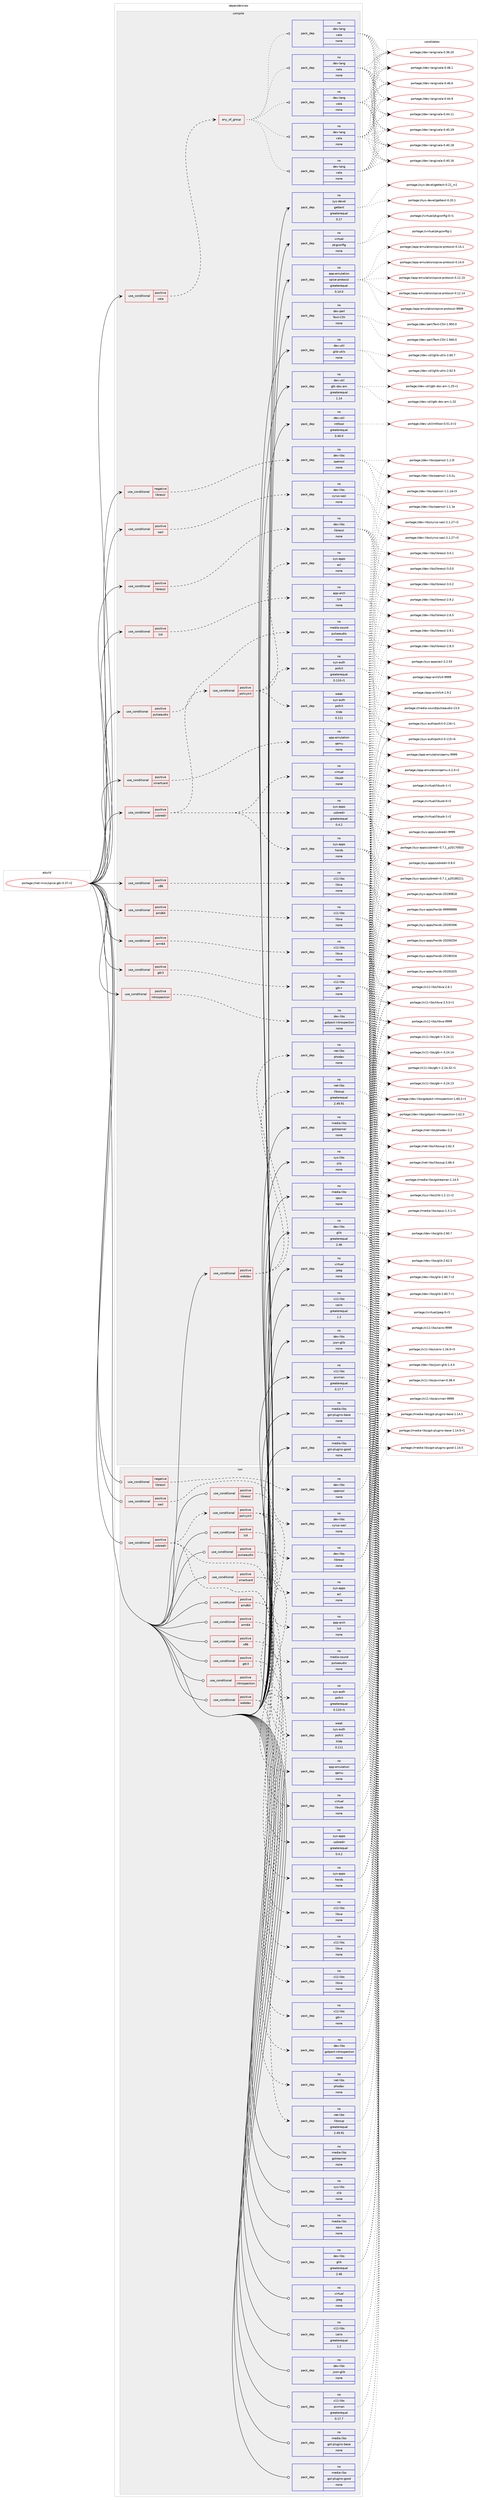 digraph prolog {

# *************
# Graph options
# *************

newrank=true;
concentrate=true;
compound=true;
graph [rankdir=LR,fontname=Helvetica,fontsize=10,ranksep=1.5];#, ranksep=2.5, nodesep=0.2];
edge  [arrowhead=vee];
node  [fontname=Helvetica,fontsize=10];

# **********
# The ebuild
# **********

subgraph cluster_leftcol {
color=gray;
rank=same;
label=<<i>ebuild</i>>;
id [label="portage://net-misc/spice-gtk-0.37-r2", color=red, width=4, href="../net-misc/spice-gtk-0.37-r2.svg"];
}

# ****************
# The dependencies
# ****************

subgraph cluster_midcol {
color=gray;
label=<<i>dependencies</i>>;
subgraph cluster_compile {
fillcolor="#eeeeee";
style=filled;
label=<<i>compile</i>>;
subgraph cond3209 {
dependency20292 [label=<<TABLE BORDER="0" CELLBORDER="1" CELLSPACING="0" CELLPADDING="4"><TR><TD ROWSPAN="3" CELLPADDING="10">use_conditional</TD></TR><TR><TD>negative</TD></TR><TR><TD>libressl</TD></TR></TABLE>>, shape=none, color=red];
subgraph pack16735 {
dependency20293 [label=<<TABLE BORDER="0" CELLBORDER="1" CELLSPACING="0" CELLPADDING="4" WIDTH="220"><TR><TD ROWSPAN="6" CELLPADDING="30">pack_dep</TD></TR><TR><TD WIDTH="110">no</TD></TR><TR><TD>dev-libs</TD></TR><TR><TD>openssl</TD></TR><TR><TD>none</TD></TR><TR><TD></TD></TR></TABLE>>, shape=none, color=blue];
}
dependency20292:e -> dependency20293:w [weight=20,style="dashed",arrowhead="vee"];
}
id:e -> dependency20292:w [weight=20,style="solid",arrowhead="vee"];
subgraph cond3210 {
dependency20294 [label=<<TABLE BORDER="0" CELLBORDER="1" CELLSPACING="0" CELLPADDING="4"><TR><TD ROWSPAN="3" CELLPADDING="10">use_conditional</TD></TR><TR><TD>positive</TD></TR><TR><TD>amd64</TD></TR></TABLE>>, shape=none, color=red];
subgraph pack16736 {
dependency20295 [label=<<TABLE BORDER="0" CELLBORDER="1" CELLSPACING="0" CELLPADDING="4" WIDTH="220"><TR><TD ROWSPAN="6" CELLPADDING="30">pack_dep</TD></TR><TR><TD WIDTH="110">no</TD></TR><TR><TD>x11-libs</TD></TR><TR><TD>libva</TD></TR><TR><TD>none</TD></TR><TR><TD></TD></TR></TABLE>>, shape=none, color=blue];
}
dependency20294:e -> dependency20295:w [weight=20,style="dashed",arrowhead="vee"];
}
id:e -> dependency20294:w [weight=20,style="solid",arrowhead="vee"];
subgraph cond3211 {
dependency20296 [label=<<TABLE BORDER="0" CELLBORDER="1" CELLSPACING="0" CELLPADDING="4"><TR><TD ROWSPAN="3" CELLPADDING="10">use_conditional</TD></TR><TR><TD>positive</TD></TR><TR><TD>arm64</TD></TR></TABLE>>, shape=none, color=red];
subgraph pack16737 {
dependency20297 [label=<<TABLE BORDER="0" CELLBORDER="1" CELLSPACING="0" CELLPADDING="4" WIDTH="220"><TR><TD ROWSPAN="6" CELLPADDING="30">pack_dep</TD></TR><TR><TD WIDTH="110">no</TD></TR><TR><TD>x11-libs</TD></TR><TR><TD>libva</TD></TR><TR><TD>none</TD></TR><TR><TD></TD></TR></TABLE>>, shape=none, color=blue];
}
dependency20296:e -> dependency20297:w [weight=20,style="dashed",arrowhead="vee"];
}
id:e -> dependency20296:w [weight=20,style="solid",arrowhead="vee"];
subgraph cond3212 {
dependency20298 [label=<<TABLE BORDER="0" CELLBORDER="1" CELLSPACING="0" CELLPADDING="4"><TR><TD ROWSPAN="3" CELLPADDING="10">use_conditional</TD></TR><TR><TD>positive</TD></TR><TR><TD>gtk3</TD></TR></TABLE>>, shape=none, color=red];
subgraph pack16738 {
dependency20299 [label=<<TABLE BORDER="0" CELLBORDER="1" CELLSPACING="0" CELLPADDING="4" WIDTH="220"><TR><TD ROWSPAN="6" CELLPADDING="30">pack_dep</TD></TR><TR><TD WIDTH="110">no</TD></TR><TR><TD>x11-libs</TD></TR><TR><TD>gtk+</TD></TR><TR><TD>none</TD></TR><TR><TD></TD></TR></TABLE>>, shape=none, color=blue];
}
dependency20298:e -> dependency20299:w [weight=20,style="dashed",arrowhead="vee"];
}
id:e -> dependency20298:w [weight=20,style="solid",arrowhead="vee"];
subgraph cond3213 {
dependency20300 [label=<<TABLE BORDER="0" CELLBORDER="1" CELLSPACING="0" CELLPADDING="4"><TR><TD ROWSPAN="3" CELLPADDING="10">use_conditional</TD></TR><TR><TD>positive</TD></TR><TR><TD>introspection</TD></TR></TABLE>>, shape=none, color=red];
subgraph pack16739 {
dependency20301 [label=<<TABLE BORDER="0" CELLBORDER="1" CELLSPACING="0" CELLPADDING="4" WIDTH="220"><TR><TD ROWSPAN="6" CELLPADDING="30">pack_dep</TD></TR><TR><TD WIDTH="110">no</TD></TR><TR><TD>dev-libs</TD></TR><TR><TD>gobject-introspection</TD></TR><TR><TD>none</TD></TR><TR><TD></TD></TR></TABLE>>, shape=none, color=blue];
}
dependency20300:e -> dependency20301:w [weight=20,style="dashed",arrowhead="vee"];
}
id:e -> dependency20300:w [weight=20,style="solid",arrowhead="vee"];
subgraph cond3214 {
dependency20302 [label=<<TABLE BORDER="0" CELLBORDER="1" CELLSPACING="0" CELLPADDING="4"><TR><TD ROWSPAN="3" CELLPADDING="10">use_conditional</TD></TR><TR><TD>positive</TD></TR><TR><TD>libressl</TD></TR></TABLE>>, shape=none, color=red];
subgraph pack16740 {
dependency20303 [label=<<TABLE BORDER="0" CELLBORDER="1" CELLSPACING="0" CELLPADDING="4" WIDTH="220"><TR><TD ROWSPAN="6" CELLPADDING="30">pack_dep</TD></TR><TR><TD WIDTH="110">no</TD></TR><TR><TD>dev-libs</TD></TR><TR><TD>libressl</TD></TR><TR><TD>none</TD></TR><TR><TD></TD></TR></TABLE>>, shape=none, color=blue];
}
dependency20302:e -> dependency20303:w [weight=20,style="dashed",arrowhead="vee"];
}
id:e -> dependency20302:w [weight=20,style="solid",arrowhead="vee"];
subgraph cond3215 {
dependency20304 [label=<<TABLE BORDER="0" CELLBORDER="1" CELLSPACING="0" CELLPADDING="4"><TR><TD ROWSPAN="3" CELLPADDING="10">use_conditional</TD></TR><TR><TD>positive</TD></TR><TR><TD>lz4</TD></TR></TABLE>>, shape=none, color=red];
subgraph pack16741 {
dependency20305 [label=<<TABLE BORDER="0" CELLBORDER="1" CELLSPACING="0" CELLPADDING="4" WIDTH="220"><TR><TD ROWSPAN="6" CELLPADDING="30">pack_dep</TD></TR><TR><TD WIDTH="110">no</TD></TR><TR><TD>app-arch</TD></TR><TR><TD>lz4</TD></TR><TR><TD>none</TD></TR><TR><TD></TD></TR></TABLE>>, shape=none, color=blue];
}
dependency20304:e -> dependency20305:w [weight=20,style="dashed",arrowhead="vee"];
}
id:e -> dependency20304:w [weight=20,style="solid",arrowhead="vee"];
subgraph cond3216 {
dependency20306 [label=<<TABLE BORDER="0" CELLBORDER="1" CELLSPACING="0" CELLPADDING="4"><TR><TD ROWSPAN="3" CELLPADDING="10">use_conditional</TD></TR><TR><TD>positive</TD></TR><TR><TD>pulseaudio</TD></TR></TABLE>>, shape=none, color=red];
subgraph pack16742 {
dependency20307 [label=<<TABLE BORDER="0" CELLBORDER="1" CELLSPACING="0" CELLPADDING="4" WIDTH="220"><TR><TD ROWSPAN="6" CELLPADDING="30">pack_dep</TD></TR><TR><TD WIDTH="110">no</TD></TR><TR><TD>media-sound</TD></TR><TR><TD>pulseaudio</TD></TR><TR><TD>none</TD></TR><TR><TD></TD></TR></TABLE>>, shape=none, color=blue];
}
dependency20306:e -> dependency20307:w [weight=20,style="dashed",arrowhead="vee"];
}
id:e -> dependency20306:w [weight=20,style="solid",arrowhead="vee"];
subgraph cond3217 {
dependency20308 [label=<<TABLE BORDER="0" CELLBORDER="1" CELLSPACING="0" CELLPADDING="4"><TR><TD ROWSPAN="3" CELLPADDING="10">use_conditional</TD></TR><TR><TD>positive</TD></TR><TR><TD>sasl</TD></TR></TABLE>>, shape=none, color=red];
subgraph pack16743 {
dependency20309 [label=<<TABLE BORDER="0" CELLBORDER="1" CELLSPACING="0" CELLPADDING="4" WIDTH="220"><TR><TD ROWSPAN="6" CELLPADDING="30">pack_dep</TD></TR><TR><TD WIDTH="110">no</TD></TR><TR><TD>dev-libs</TD></TR><TR><TD>cyrus-sasl</TD></TR><TR><TD>none</TD></TR><TR><TD></TD></TR></TABLE>>, shape=none, color=blue];
}
dependency20308:e -> dependency20309:w [weight=20,style="dashed",arrowhead="vee"];
}
id:e -> dependency20308:w [weight=20,style="solid",arrowhead="vee"];
subgraph cond3218 {
dependency20310 [label=<<TABLE BORDER="0" CELLBORDER="1" CELLSPACING="0" CELLPADDING="4"><TR><TD ROWSPAN="3" CELLPADDING="10">use_conditional</TD></TR><TR><TD>positive</TD></TR><TR><TD>smartcard</TD></TR></TABLE>>, shape=none, color=red];
subgraph pack16744 {
dependency20311 [label=<<TABLE BORDER="0" CELLBORDER="1" CELLSPACING="0" CELLPADDING="4" WIDTH="220"><TR><TD ROWSPAN="6" CELLPADDING="30">pack_dep</TD></TR><TR><TD WIDTH="110">no</TD></TR><TR><TD>app-emulation</TD></TR><TR><TD>qemu</TD></TR><TR><TD>none</TD></TR><TR><TD></TD></TR></TABLE>>, shape=none, color=blue];
}
dependency20310:e -> dependency20311:w [weight=20,style="dashed",arrowhead="vee"];
}
id:e -> dependency20310:w [weight=20,style="solid",arrowhead="vee"];
subgraph cond3219 {
dependency20312 [label=<<TABLE BORDER="0" CELLBORDER="1" CELLSPACING="0" CELLPADDING="4"><TR><TD ROWSPAN="3" CELLPADDING="10">use_conditional</TD></TR><TR><TD>positive</TD></TR><TR><TD>usbredir</TD></TR></TABLE>>, shape=none, color=red];
subgraph pack16745 {
dependency20313 [label=<<TABLE BORDER="0" CELLBORDER="1" CELLSPACING="0" CELLPADDING="4" WIDTH="220"><TR><TD ROWSPAN="6" CELLPADDING="30">pack_dep</TD></TR><TR><TD WIDTH="110">no</TD></TR><TR><TD>sys-apps</TD></TR><TR><TD>hwids</TD></TR><TR><TD>none</TD></TR><TR><TD></TD></TR></TABLE>>, shape=none, color=blue];
}
dependency20312:e -> dependency20313:w [weight=20,style="dashed",arrowhead="vee"];
subgraph pack16746 {
dependency20314 [label=<<TABLE BORDER="0" CELLBORDER="1" CELLSPACING="0" CELLPADDING="4" WIDTH="220"><TR><TD ROWSPAN="6" CELLPADDING="30">pack_dep</TD></TR><TR><TD WIDTH="110">no</TD></TR><TR><TD>sys-apps</TD></TR><TR><TD>usbredir</TD></TR><TR><TD>greaterequal</TD></TR><TR><TD>0.4.2</TD></TR></TABLE>>, shape=none, color=blue];
}
dependency20312:e -> dependency20314:w [weight=20,style="dashed",arrowhead="vee"];
subgraph pack16747 {
dependency20315 [label=<<TABLE BORDER="0" CELLBORDER="1" CELLSPACING="0" CELLPADDING="4" WIDTH="220"><TR><TD ROWSPAN="6" CELLPADDING="30">pack_dep</TD></TR><TR><TD WIDTH="110">no</TD></TR><TR><TD>virtual</TD></TR><TR><TD>libusb</TD></TR><TR><TD>none</TD></TR><TR><TD></TD></TR></TABLE>>, shape=none, color=blue];
}
dependency20312:e -> dependency20315:w [weight=20,style="dashed",arrowhead="vee"];
subgraph cond3220 {
dependency20316 [label=<<TABLE BORDER="0" CELLBORDER="1" CELLSPACING="0" CELLPADDING="4"><TR><TD ROWSPAN="3" CELLPADDING="10">use_conditional</TD></TR><TR><TD>positive</TD></TR><TR><TD>policykit</TD></TR></TABLE>>, shape=none, color=red];
subgraph pack16748 {
dependency20317 [label=<<TABLE BORDER="0" CELLBORDER="1" CELLSPACING="0" CELLPADDING="4" WIDTH="220"><TR><TD ROWSPAN="6" CELLPADDING="30">pack_dep</TD></TR><TR><TD WIDTH="110">no</TD></TR><TR><TD>sys-apps</TD></TR><TR><TD>acl</TD></TR><TR><TD>none</TD></TR><TR><TD></TD></TR></TABLE>>, shape=none, color=blue];
}
dependency20316:e -> dependency20317:w [weight=20,style="dashed",arrowhead="vee"];
subgraph pack16749 {
dependency20318 [label=<<TABLE BORDER="0" CELLBORDER="1" CELLSPACING="0" CELLPADDING="4" WIDTH="220"><TR><TD ROWSPAN="6" CELLPADDING="30">pack_dep</TD></TR><TR><TD WIDTH="110">no</TD></TR><TR><TD>sys-auth</TD></TR><TR><TD>polkit</TD></TR><TR><TD>greaterequal</TD></TR><TR><TD>0.110-r1</TD></TR></TABLE>>, shape=none, color=blue];
}
dependency20316:e -> dependency20318:w [weight=20,style="dashed",arrowhead="vee"];
subgraph pack16750 {
dependency20319 [label=<<TABLE BORDER="0" CELLBORDER="1" CELLSPACING="0" CELLPADDING="4" WIDTH="220"><TR><TD ROWSPAN="6" CELLPADDING="30">pack_dep</TD></TR><TR><TD WIDTH="110">weak</TD></TR><TR><TD>sys-auth</TD></TR><TR><TD>polkit</TD></TR><TR><TD>tilde</TD></TR><TR><TD>0.111</TD></TR></TABLE>>, shape=none, color=blue];
}
dependency20316:e -> dependency20319:w [weight=20,style="dashed",arrowhead="vee"];
}
dependency20312:e -> dependency20316:w [weight=20,style="dashed",arrowhead="vee"];
}
id:e -> dependency20312:w [weight=20,style="solid",arrowhead="vee"];
subgraph cond3221 {
dependency20320 [label=<<TABLE BORDER="0" CELLBORDER="1" CELLSPACING="0" CELLPADDING="4"><TR><TD ROWSPAN="3" CELLPADDING="10">use_conditional</TD></TR><TR><TD>positive</TD></TR><TR><TD>vala</TD></TR></TABLE>>, shape=none, color=red];
subgraph any344 {
dependency20321 [label=<<TABLE BORDER="0" CELLBORDER="1" CELLSPACING="0" CELLPADDING="4"><TR><TD CELLPADDING="10">any_of_group</TD></TR></TABLE>>, shape=none, color=red];subgraph pack16751 {
dependency20322 [label=<<TABLE BORDER="0" CELLBORDER="1" CELLSPACING="0" CELLPADDING="4" WIDTH="220"><TR><TD ROWSPAN="6" CELLPADDING="30">pack_dep</TD></TR><TR><TD WIDTH="110">no</TD></TR><TR><TD>dev-lang</TD></TR><TR><TD>vala</TD></TR><TR><TD>none</TD></TR><TR><TD></TD></TR></TABLE>>, shape=none, color=blue];
}
dependency20321:e -> dependency20322:w [weight=20,style="dotted",arrowhead="oinv"];
subgraph pack16752 {
dependency20323 [label=<<TABLE BORDER="0" CELLBORDER="1" CELLSPACING="0" CELLPADDING="4" WIDTH="220"><TR><TD ROWSPAN="6" CELLPADDING="30">pack_dep</TD></TR><TR><TD WIDTH="110">no</TD></TR><TR><TD>dev-lang</TD></TR><TR><TD>vala</TD></TR><TR><TD>none</TD></TR><TR><TD></TD></TR></TABLE>>, shape=none, color=blue];
}
dependency20321:e -> dependency20323:w [weight=20,style="dotted",arrowhead="oinv"];
subgraph pack16753 {
dependency20324 [label=<<TABLE BORDER="0" CELLBORDER="1" CELLSPACING="0" CELLPADDING="4" WIDTH="220"><TR><TD ROWSPAN="6" CELLPADDING="30">pack_dep</TD></TR><TR><TD WIDTH="110">no</TD></TR><TR><TD>dev-lang</TD></TR><TR><TD>vala</TD></TR><TR><TD>none</TD></TR><TR><TD></TD></TR></TABLE>>, shape=none, color=blue];
}
dependency20321:e -> dependency20324:w [weight=20,style="dotted",arrowhead="oinv"];
subgraph pack16754 {
dependency20325 [label=<<TABLE BORDER="0" CELLBORDER="1" CELLSPACING="0" CELLPADDING="4" WIDTH="220"><TR><TD ROWSPAN="6" CELLPADDING="30">pack_dep</TD></TR><TR><TD WIDTH="110">no</TD></TR><TR><TD>dev-lang</TD></TR><TR><TD>vala</TD></TR><TR><TD>none</TD></TR><TR><TD></TD></TR></TABLE>>, shape=none, color=blue];
}
dependency20321:e -> dependency20325:w [weight=20,style="dotted",arrowhead="oinv"];
subgraph pack16755 {
dependency20326 [label=<<TABLE BORDER="0" CELLBORDER="1" CELLSPACING="0" CELLPADDING="4" WIDTH="220"><TR><TD ROWSPAN="6" CELLPADDING="30">pack_dep</TD></TR><TR><TD WIDTH="110">no</TD></TR><TR><TD>dev-lang</TD></TR><TR><TD>vala</TD></TR><TR><TD>none</TD></TR><TR><TD></TD></TR></TABLE>>, shape=none, color=blue];
}
dependency20321:e -> dependency20326:w [weight=20,style="dotted",arrowhead="oinv"];
}
dependency20320:e -> dependency20321:w [weight=20,style="dashed",arrowhead="vee"];
}
id:e -> dependency20320:w [weight=20,style="solid",arrowhead="vee"];
subgraph cond3222 {
dependency20327 [label=<<TABLE BORDER="0" CELLBORDER="1" CELLSPACING="0" CELLPADDING="4"><TR><TD ROWSPAN="3" CELLPADDING="10">use_conditional</TD></TR><TR><TD>positive</TD></TR><TR><TD>webdav</TD></TR></TABLE>>, shape=none, color=red];
subgraph pack16756 {
dependency20328 [label=<<TABLE BORDER="0" CELLBORDER="1" CELLSPACING="0" CELLPADDING="4" WIDTH="220"><TR><TD ROWSPAN="6" CELLPADDING="30">pack_dep</TD></TR><TR><TD WIDTH="110">no</TD></TR><TR><TD>net-libs</TD></TR><TR><TD>phodav</TD></TR><TR><TD>none</TD></TR><TR><TD></TD></TR></TABLE>>, shape=none, color=blue];
}
dependency20327:e -> dependency20328:w [weight=20,style="dashed",arrowhead="vee"];
subgraph pack16757 {
dependency20329 [label=<<TABLE BORDER="0" CELLBORDER="1" CELLSPACING="0" CELLPADDING="4" WIDTH="220"><TR><TD ROWSPAN="6" CELLPADDING="30">pack_dep</TD></TR><TR><TD WIDTH="110">no</TD></TR><TR><TD>net-libs</TD></TR><TR><TD>libsoup</TD></TR><TR><TD>greaterequal</TD></TR><TR><TD>2.49.91</TD></TR></TABLE>>, shape=none, color=blue];
}
dependency20327:e -> dependency20329:w [weight=20,style="dashed",arrowhead="vee"];
}
id:e -> dependency20327:w [weight=20,style="solid",arrowhead="vee"];
subgraph cond3223 {
dependency20330 [label=<<TABLE BORDER="0" CELLBORDER="1" CELLSPACING="0" CELLPADDING="4"><TR><TD ROWSPAN="3" CELLPADDING="10">use_conditional</TD></TR><TR><TD>positive</TD></TR><TR><TD>x86</TD></TR></TABLE>>, shape=none, color=red];
subgraph pack16758 {
dependency20331 [label=<<TABLE BORDER="0" CELLBORDER="1" CELLSPACING="0" CELLPADDING="4" WIDTH="220"><TR><TD ROWSPAN="6" CELLPADDING="30">pack_dep</TD></TR><TR><TD WIDTH="110">no</TD></TR><TR><TD>x11-libs</TD></TR><TR><TD>libva</TD></TR><TR><TD>none</TD></TR><TR><TD></TD></TR></TABLE>>, shape=none, color=blue];
}
dependency20330:e -> dependency20331:w [weight=20,style="dashed",arrowhead="vee"];
}
id:e -> dependency20330:w [weight=20,style="solid",arrowhead="vee"];
subgraph pack16759 {
dependency20332 [label=<<TABLE BORDER="0" CELLBORDER="1" CELLSPACING="0" CELLPADDING="4" WIDTH="220"><TR><TD ROWSPAN="6" CELLPADDING="30">pack_dep</TD></TR><TR><TD WIDTH="110">no</TD></TR><TR><TD>app-emulation</TD></TR><TR><TD>spice-protocol</TD></TR><TR><TD>greaterequal</TD></TR><TR><TD>0.14.0</TD></TR></TABLE>>, shape=none, color=blue];
}
id:e -> dependency20332:w [weight=20,style="solid",arrowhead="vee"];
subgraph pack16760 {
dependency20333 [label=<<TABLE BORDER="0" CELLBORDER="1" CELLSPACING="0" CELLPADDING="4" WIDTH="220"><TR><TD ROWSPAN="6" CELLPADDING="30">pack_dep</TD></TR><TR><TD WIDTH="110">no</TD></TR><TR><TD>dev-libs</TD></TR><TR><TD>glib</TD></TR><TR><TD>greaterequal</TD></TR><TR><TD>2.46</TD></TR></TABLE>>, shape=none, color=blue];
}
id:e -> dependency20333:w [weight=20,style="solid",arrowhead="vee"];
subgraph pack16761 {
dependency20334 [label=<<TABLE BORDER="0" CELLBORDER="1" CELLSPACING="0" CELLPADDING="4" WIDTH="220"><TR><TD ROWSPAN="6" CELLPADDING="30">pack_dep</TD></TR><TR><TD WIDTH="110">no</TD></TR><TR><TD>dev-libs</TD></TR><TR><TD>json-glib</TD></TR><TR><TD>none</TD></TR><TR><TD></TD></TR></TABLE>>, shape=none, color=blue];
}
id:e -> dependency20334:w [weight=20,style="solid",arrowhead="vee"];
subgraph pack16762 {
dependency20335 [label=<<TABLE BORDER="0" CELLBORDER="1" CELLSPACING="0" CELLPADDING="4" WIDTH="220"><TR><TD ROWSPAN="6" CELLPADDING="30">pack_dep</TD></TR><TR><TD WIDTH="110">no</TD></TR><TR><TD>dev-perl</TD></TR><TR><TD>Text-CSV</TD></TR><TR><TD>none</TD></TR><TR><TD></TD></TR></TABLE>>, shape=none, color=blue];
}
id:e -> dependency20335:w [weight=20,style="solid",arrowhead="vee"];
subgraph pack16763 {
dependency20336 [label=<<TABLE BORDER="0" CELLBORDER="1" CELLSPACING="0" CELLPADDING="4" WIDTH="220"><TR><TD ROWSPAN="6" CELLPADDING="30">pack_dep</TD></TR><TR><TD WIDTH="110">no</TD></TR><TR><TD>dev-util</TD></TR><TR><TD>glib-utils</TD></TR><TR><TD>none</TD></TR><TR><TD></TD></TR></TABLE>>, shape=none, color=blue];
}
id:e -> dependency20336:w [weight=20,style="solid",arrowhead="vee"];
subgraph pack16764 {
dependency20337 [label=<<TABLE BORDER="0" CELLBORDER="1" CELLSPACING="0" CELLPADDING="4" WIDTH="220"><TR><TD ROWSPAN="6" CELLPADDING="30">pack_dep</TD></TR><TR><TD WIDTH="110">no</TD></TR><TR><TD>dev-util</TD></TR><TR><TD>gtk-doc-am</TD></TR><TR><TD>greaterequal</TD></TR><TR><TD>1.14</TD></TR></TABLE>>, shape=none, color=blue];
}
id:e -> dependency20337:w [weight=20,style="solid",arrowhead="vee"];
subgraph pack16765 {
dependency20338 [label=<<TABLE BORDER="0" CELLBORDER="1" CELLSPACING="0" CELLPADDING="4" WIDTH="220"><TR><TD ROWSPAN="6" CELLPADDING="30">pack_dep</TD></TR><TR><TD WIDTH="110">no</TD></TR><TR><TD>dev-util</TD></TR><TR><TD>intltool</TD></TR><TR><TD>greaterequal</TD></TR><TR><TD>0.40.0</TD></TR></TABLE>>, shape=none, color=blue];
}
id:e -> dependency20338:w [weight=20,style="solid",arrowhead="vee"];
subgraph pack16766 {
dependency20339 [label=<<TABLE BORDER="0" CELLBORDER="1" CELLSPACING="0" CELLPADDING="4" WIDTH="220"><TR><TD ROWSPAN="6" CELLPADDING="30">pack_dep</TD></TR><TR><TD WIDTH="110">no</TD></TR><TR><TD>media-libs</TD></TR><TR><TD>gst-plugins-base</TD></TR><TR><TD>none</TD></TR><TR><TD></TD></TR></TABLE>>, shape=none, color=blue];
}
id:e -> dependency20339:w [weight=20,style="solid",arrowhead="vee"];
subgraph pack16767 {
dependency20340 [label=<<TABLE BORDER="0" CELLBORDER="1" CELLSPACING="0" CELLPADDING="4" WIDTH="220"><TR><TD ROWSPAN="6" CELLPADDING="30">pack_dep</TD></TR><TR><TD WIDTH="110">no</TD></TR><TR><TD>media-libs</TD></TR><TR><TD>gst-plugins-good</TD></TR><TR><TD>none</TD></TR><TR><TD></TD></TR></TABLE>>, shape=none, color=blue];
}
id:e -> dependency20340:w [weight=20,style="solid",arrowhead="vee"];
subgraph pack16768 {
dependency20341 [label=<<TABLE BORDER="0" CELLBORDER="1" CELLSPACING="0" CELLPADDING="4" WIDTH="220"><TR><TD ROWSPAN="6" CELLPADDING="30">pack_dep</TD></TR><TR><TD WIDTH="110">no</TD></TR><TR><TD>media-libs</TD></TR><TR><TD>gstreamer</TD></TR><TR><TD>none</TD></TR><TR><TD></TD></TR></TABLE>>, shape=none, color=blue];
}
id:e -> dependency20341:w [weight=20,style="solid",arrowhead="vee"];
subgraph pack16769 {
dependency20342 [label=<<TABLE BORDER="0" CELLBORDER="1" CELLSPACING="0" CELLPADDING="4" WIDTH="220"><TR><TD ROWSPAN="6" CELLPADDING="30">pack_dep</TD></TR><TR><TD WIDTH="110">no</TD></TR><TR><TD>media-libs</TD></TR><TR><TD>opus</TD></TR><TR><TD>none</TD></TR><TR><TD></TD></TR></TABLE>>, shape=none, color=blue];
}
id:e -> dependency20342:w [weight=20,style="solid",arrowhead="vee"];
subgraph pack16770 {
dependency20343 [label=<<TABLE BORDER="0" CELLBORDER="1" CELLSPACING="0" CELLPADDING="4" WIDTH="220"><TR><TD ROWSPAN="6" CELLPADDING="30">pack_dep</TD></TR><TR><TD WIDTH="110">no</TD></TR><TR><TD>sys-devel</TD></TR><TR><TD>gettext</TD></TR><TR><TD>greaterequal</TD></TR><TR><TD>0.17</TD></TR></TABLE>>, shape=none, color=blue];
}
id:e -> dependency20343:w [weight=20,style="solid",arrowhead="vee"];
subgraph pack16771 {
dependency20344 [label=<<TABLE BORDER="0" CELLBORDER="1" CELLSPACING="0" CELLPADDING="4" WIDTH="220"><TR><TD ROWSPAN="6" CELLPADDING="30">pack_dep</TD></TR><TR><TD WIDTH="110">no</TD></TR><TR><TD>sys-libs</TD></TR><TR><TD>zlib</TD></TR><TR><TD>none</TD></TR><TR><TD></TD></TR></TABLE>>, shape=none, color=blue];
}
id:e -> dependency20344:w [weight=20,style="solid",arrowhead="vee"];
subgraph pack16772 {
dependency20345 [label=<<TABLE BORDER="0" CELLBORDER="1" CELLSPACING="0" CELLPADDING="4" WIDTH="220"><TR><TD ROWSPAN="6" CELLPADDING="30">pack_dep</TD></TR><TR><TD WIDTH="110">no</TD></TR><TR><TD>virtual</TD></TR><TR><TD>jpeg</TD></TR><TR><TD>none</TD></TR><TR><TD></TD></TR></TABLE>>, shape=none, color=blue];
}
id:e -> dependency20345:w [weight=20,style="solid",arrowhead="vee"];
subgraph pack16773 {
dependency20346 [label=<<TABLE BORDER="0" CELLBORDER="1" CELLSPACING="0" CELLPADDING="4" WIDTH="220"><TR><TD ROWSPAN="6" CELLPADDING="30">pack_dep</TD></TR><TR><TD WIDTH="110">no</TD></TR><TR><TD>virtual</TD></TR><TR><TD>pkgconfig</TD></TR><TR><TD>none</TD></TR><TR><TD></TD></TR></TABLE>>, shape=none, color=blue];
}
id:e -> dependency20346:w [weight=20,style="solid",arrowhead="vee"];
subgraph pack16774 {
dependency20347 [label=<<TABLE BORDER="0" CELLBORDER="1" CELLSPACING="0" CELLPADDING="4" WIDTH="220"><TR><TD ROWSPAN="6" CELLPADDING="30">pack_dep</TD></TR><TR><TD WIDTH="110">no</TD></TR><TR><TD>x11-libs</TD></TR><TR><TD>cairo</TD></TR><TR><TD>greaterequal</TD></TR><TR><TD>1.2</TD></TR></TABLE>>, shape=none, color=blue];
}
id:e -> dependency20347:w [weight=20,style="solid",arrowhead="vee"];
subgraph pack16775 {
dependency20348 [label=<<TABLE BORDER="0" CELLBORDER="1" CELLSPACING="0" CELLPADDING="4" WIDTH="220"><TR><TD ROWSPAN="6" CELLPADDING="30">pack_dep</TD></TR><TR><TD WIDTH="110">no</TD></TR><TR><TD>x11-libs</TD></TR><TR><TD>pixman</TD></TR><TR><TD>greaterequal</TD></TR><TR><TD>0.17.7</TD></TR></TABLE>>, shape=none, color=blue];
}
id:e -> dependency20348:w [weight=20,style="solid",arrowhead="vee"];
}
subgraph cluster_compileandrun {
fillcolor="#eeeeee";
style=filled;
label=<<i>compile and run</i>>;
}
subgraph cluster_run {
fillcolor="#eeeeee";
style=filled;
label=<<i>run</i>>;
subgraph cond3224 {
dependency20349 [label=<<TABLE BORDER="0" CELLBORDER="1" CELLSPACING="0" CELLPADDING="4"><TR><TD ROWSPAN="3" CELLPADDING="10">use_conditional</TD></TR><TR><TD>negative</TD></TR><TR><TD>libressl</TD></TR></TABLE>>, shape=none, color=red];
subgraph pack16776 {
dependency20350 [label=<<TABLE BORDER="0" CELLBORDER="1" CELLSPACING="0" CELLPADDING="4" WIDTH="220"><TR><TD ROWSPAN="6" CELLPADDING="30">pack_dep</TD></TR><TR><TD WIDTH="110">no</TD></TR><TR><TD>dev-libs</TD></TR><TR><TD>openssl</TD></TR><TR><TD>none</TD></TR><TR><TD></TD></TR></TABLE>>, shape=none, color=blue];
}
dependency20349:e -> dependency20350:w [weight=20,style="dashed",arrowhead="vee"];
}
id:e -> dependency20349:w [weight=20,style="solid",arrowhead="odot"];
subgraph cond3225 {
dependency20351 [label=<<TABLE BORDER="0" CELLBORDER="1" CELLSPACING="0" CELLPADDING="4"><TR><TD ROWSPAN="3" CELLPADDING="10">use_conditional</TD></TR><TR><TD>positive</TD></TR><TR><TD>amd64</TD></TR></TABLE>>, shape=none, color=red];
subgraph pack16777 {
dependency20352 [label=<<TABLE BORDER="0" CELLBORDER="1" CELLSPACING="0" CELLPADDING="4" WIDTH="220"><TR><TD ROWSPAN="6" CELLPADDING="30">pack_dep</TD></TR><TR><TD WIDTH="110">no</TD></TR><TR><TD>x11-libs</TD></TR><TR><TD>libva</TD></TR><TR><TD>none</TD></TR><TR><TD></TD></TR></TABLE>>, shape=none, color=blue];
}
dependency20351:e -> dependency20352:w [weight=20,style="dashed",arrowhead="vee"];
}
id:e -> dependency20351:w [weight=20,style="solid",arrowhead="odot"];
subgraph cond3226 {
dependency20353 [label=<<TABLE BORDER="0" CELLBORDER="1" CELLSPACING="0" CELLPADDING="4"><TR><TD ROWSPAN="3" CELLPADDING="10">use_conditional</TD></TR><TR><TD>positive</TD></TR><TR><TD>arm64</TD></TR></TABLE>>, shape=none, color=red];
subgraph pack16778 {
dependency20354 [label=<<TABLE BORDER="0" CELLBORDER="1" CELLSPACING="0" CELLPADDING="4" WIDTH="220"><TR><TD ROWSPAN="6" CELLPADDING="30">pack_dep</TD></TR><TR><TD WIDTH="110">no</TD></TR><TR><TD>x11-libs</TD></TR><TR><TD>libva</TD></TR><TR><TD>none</TD></TR><TR><TD></TD></TR></TABLE>>, shape=none, color=blue];
}
dependency20353:e -> dependency20354:w [weight=20,style="dashed",arrowhead="vee"];
}
id:e -> dependency20353:w [weight=20,style="solid",arrowhead="odot"];
subgraph cond3227 {
dependency20355 [label=<<TABLE BORDER="0" CELLBORDER="1" CELLSPACING="0" CELLPADDING="4"><TR><TD ROWSPAN="3" CELLPADDING="10">use_conditional</TD></TR><TR><TD>positive</TD></TR><TR><TD>gtk3</TD></TR></TABLE>>, shape=none, color=red];
subgraph pack16779 {
dependency20356 [label=<<TABLE BORDER="0" CELLBORDER="1" CELLSPACING="0" CELLPADDING="4" WIDTH="220"><TR><TD ROWSPAN="6" CELLPADDING="30">pack_dep</TD></TR><TR><TD WIDTH="110">no</TD></TR><TR><TD>x11-libs</TD></TR><TR><TD>gtk+</TD></TR><TR><TD>none</TD></TR><TR><TD></TD></TR></TABLE>>, shape=none, color=blue];
}
dependency20355:e -> dependency20356:w [weight=20,style="dashed",arrowhead="vee"];
}
id:e -> dependency20355:w [weight=20,style="solid",arrowhead="odot"];
subgraph cond3228 {
dependency20357 [label=<<TABLE BORDER="0" CELLBORDER="1" CELLSPACING="0" CELLPADDING="4"><TR><TD ROWSPAN="3" CELLPADDING="10">use_conditional</TD></TR><TR><TD>positive</TD></TR><TR><TD>introspection</TD></TR></TABLE>>, shape=none, color=red];
subgraph pack16780 {
dependency20358 [label=<<TABLE BORDER="0" CELLBORDER="1" CELLSPACING="0" CELLPADDING="4" WIDTH="220"><TR><TD ROWSPAN="6" CELLPADDING="30">pack_dep</TD></TR><TR><TD WIDTH="110">no</TD></TR><TR><TD>dev-libs</TD></TR><TR><TD>gobject-introspection</TD></TR><TR><TD>none</TD></TR><TR><TD></TD></TR></TABLE>>, shape=none, color=blue];
}
dependency20357:e -> dependency20358:w [weight=20,style="dashed",arrowhead="vee"];
}
id:e -> dependency20357:w [weight=20,style="solid",arrowhead="odot"];
subgraph cond3229 {
dependency20359 [label=<<TABLE BORDER="0" CELLBORDER="1" CELLSPACING="0" CELLPADDING="4"><TR><TD ROWSPAN="3" CELLPADDING="10">use_conditional</TD></TR><TR><TD>positive</TD></TR><TR><TD>libressl</TD></TR></TABLE>>, shape=none, color=red];
subgraph pack16781 {
dependency20360 [label=<<TABLE BORDER="0" CELLBORDER="1" CELLSPACING="0" CELLPADDING="4" WIDTH="220"><TR><TD ROWSPAN="6" CELLPADDING="30">pack_dep</TD></TR><TR><TD WIDTH="110">no</TD></TR><TR><TD>dev-libs</TD></TR><TR><TD>libressl</TD></TR><TR><TD>none</TD></TR><TR><TD></TD></TR></TABLE>>, shape=none, color=blue];
}
dependency20359:e -> dependency20360:w [weight=20,style="dashed",arrowhead="vee"];
}
id:e -> dependency20359:w [weight=20,style="solid",arrowhead="odot"];
subgraph cond3230 {
dependency20361 [label=<<TABLE BORDER="0" CELLBORDER="1" CELLSPACING="0" CELLPADDING="4"><TR><TD ROWSPAN="3" CELLPADDING="10">use_conditional</TD></TR><TR><TD>positive</TD></TR><TR><TD>lz4</TD></TR></TABLE>>, shape=none, color=red];
subgraph pack16782 {
dependency20362 [label=<<TABLE BORDER="0" CELLBORDER="1" CELLSPACING="0" CELLPADDING="4" WIDTH="220"><TR><TD ROWSPAN="6" CELLPADDING="30">pack_dep</TD></TR><TR><TD WIDTH="110">no</TD></TR><TR><TD>app-arch</TD></TR><TR><TD>lz4</TD></TR><TR><TD>none</TD></TR><TR><TD></TD></TR></TABLE>>, shape=none, color=blue];
}
dependency20361:e -> dependency20362:w [weight=20,style="dashed",arrowhead="vee"];
}
id:e -> dependency20361:w [weight=20,style="solid",arrowhead="odot"];
subgraph cond3231 {
dependency20363 [label=<<TABLE BORDER="0" CELLBORDER="1" CELLSPACING="0" CELLPADDING="4"><TR><TD ROWSPAN="3" CELLPADDING="10">use_conditional</TD></TR><TR><TD>positive</TD></TR><TR><TD>pulseaudio</TD></TR></TABLE>>, shape=none, color=red];
subgraph pack16783 {
dependency20364 [label=<<TABLE BORDER="0" CELLBORDER="1" CELLSPACING="0" CELLPADDING="4" WIDTH="220"><TR><TD ROWSPAN="6" CELLPADDING="30">pack_dep</TD></TR><TR><TD WIDTH="110">no</TD></TR><TR><TD>media-sound</TD></TR><TR><TD>pulseaudio</TD></TR><TR><TD>none</TD></TR><TR><TD></TD></TR></TABLE>>, shape=none, color=blue];
}
dependency20363:e -> dependency20364:w [weight=20,style="dashed",arrowhead="vee"];
}
id:e -> dependency20363:w [weight=20,style="solid",arrowhead="odot"];
subgraph cond3232 {
dependency20365 [label=<<TABLE BORDER="0" CELLBORDER="1" CELLSPACING="0" CELLPADDING="4"><TR><TD ROWSPAN="3" CELLPADDING="10">use_conditional</TD></TR><TR><TD>positive</TD></TR><TR><TD>sasl</TD></TR></TABLE>>, shape=none, color=red];
subgraph pack16784 {
dependency20366 [label=<<TABLE BORDER="0" CELLBORDER="1" CELLSPACING="0" CELLPADDING="4" WIDTH="220"><TR><TD ROWSPAN="6" CELLPADDING="30">pack_dep</TD></TR><TR><TD WIDTH="110">no</TD></TR><TR><TD>dev-libs</TD></TR><TR><TD>cyrus-sasl</TD></TR><TR><TD>none</TD></TR><TR><TD></TD></TR></TABLE>>, shape=none, color=blue];
}
dependency20365:e -> dependency20366:w [weight=20,style="dashed",arrowhead="vee"];
}
id:e -> dependency20365:w [weight=20,style="solid",arrowhead="odot"];
subgraph cond3233 {
dependency20367 [label=<<TABLE BORDER="0" CELLBORDER="1" CELLSPACING="0" CELLPADDING="4"><TR><TD ROWSPAN="3" CELLPADDING="10">use_conditional</TD></TR><TR><TD>positive</TD></TR><TR><TD>smartcard</TD></TR></TABLE>>, shape=none, color=red];
subgraph pack16785 {
dependency20368 [label=<<TABLE BORDER="0" CELLBORDER="1" CELLSPACING="0" CELLPADDING="4" WIDTH="220"><TR><TD ROWSPAN="6" CELLPADDING="30">pack_dep</TD></TR><TR><TD WIDTH="110">no</TD></TR><TR><TD>app-emulation</TD></TR><TR><TD>qemu</TD></TR><TR><TD>none</TD></TR><TR><TD></TD></TR></TABLE>>, shape=none, color=blue];
}
dependency20367:e -> dependency20368:w [weight=20,style="dashed",arrowhead="vee"];
}
id:e -> dependency20367:w [weight=20,style="solid",arrowhead="odot"];
subgraph cond3234 {
dependency20369 [label=<<TABLE BORDER="0" CELLBORDER="1" CELLSPACING="0" CELLPADDING="4"><TR><TD ROWSPAN="3" CELLPADDING="10">use_conditional</TD></TR><TR><TD>positive</TD></TR><TR><TD>usbredir</TD></TR></TABLE>>, shape=none, color=red];
subgraph pack16786 {
dependency20370 [label=<<TABLE BORDER="0" CELLBORDER="1" CELLSPACING="0" CELLPADDING="4" WIDTH="220"><TR><TD ROWSPAN="6" CELLPADDING="30">pack_dep</TD></TR><TR><TD WIDTH="110">no</TD></TR><TR><TD>sys-apps</TD></TR><TR><TD>hwids</TD></TR><TR><TD>none</TD></TR><TR><TD></TD></TR></TABLE>>, shape=none, color=blue];
}
dependency20369:e -> dependency20370:w [weight=20,style="dashed",arrowhead="vee"];
subgraph pack16787 {
dependency20371 [label=<<TABLE BORDER="0" CELLBORDER="1" CELLSPACING="0" CELLPADDING="4" WIDTH="220"><TR><TD ROWSPAN="6" CELLPADDING="30">pack_dep</TD></TR><TR><TD WIDTH="110">no</TD></TR><TR><TD>sys-apps</TD></TR><TR><TD>usbredir</TD></TR><TR><TD>greaterequal</TD></TR><TR><TD>0.4.2</TD></TR></TABLE>>, shape=none, color=blue];
}
dependency20369:e -> dependency20371:w [weight=20,style="dashed",arrowhead="vee"];
subgraph pack16788 {
dependency20372 [label=<<TABLE BORDER="0" CELLBORDER="1" CELLSPACING="0" CELLPADDING="4" WIDTH="220"><TR><TD ROWSPAN="6" CELLPADDING="30">pack_dep</TD></TR><TR><TD WIDTH="110">no</TD></TR><TR><TD>virtual</TD></TR><TR><TD>libusb</TD></TR><TR><TD>none</TD></TR><TR><TD></TD></TR></TABLE>>, shape=none, color=blue];
}
dependency20369:e -> dependency20372:w [weight=20,style="dashed",arrowhead="vee"];
subgraph cond3235 {
dependency20373 [label=<<TABLE BORDER="0" CELLBORDER="1" CELLSPACING="0" CELLPADDING="4"><TR><TD ROWSPAN="3" CELLPADDING="10">use_conditional</TD></TR><TR><TD>positive</TD></TR><TR><TD>policykit</TD></TR></TABLE>>, shape=none, color=red];
subgraph pack16789 {
dependency20374 [label=<<TABLE BORDER="0" CELLBORDER="1" CELLSPACING="0" CELLPADDING="4" WIDTH="220"><TR><TD ROWSPAN="6" CELLPADDING="30">pack_dep</TD></TR><TR><TD WIDTH="110">no</TD></TR><TR><TD>sys-apps</TD></TR><TR><TD>acl</TD></TR><TR><TD>none</TD></TR><TR><TD></TD></TR></TABLE>>, shape=none, color=blue];
}
dependency20373:e -> dependency20374:w [weight=20,style="dashed",arrowhead="vee"];
subgraph pack16790 {
dependency20375 [label=<<TABLE BORDER="0" CELLBORDER="1" CELLSPACING="0" CELLPADDING="4" WIDTH="220"><TR><TD ROWSPAN="6" CELLPADDING="30">pack_dep</TD></TR><TR><TD WIDTH="110">no</TD></TR><TR><TD>sys-auth</TD></TR><TR><TD>polkit</TD></TR><TR><TD>greaterequal</TD></TR><TR><TD>0.110-r1</TD></TR></TABLE>>, shape=none, color=blue];
}
dependency20373:e -> dependency20375:w [weight=20,style="dashed",arrowhead="vee"];
subgraph pack16791 {
dependency20376 [label=<<TABLE BORDER="0" CELLBORDER="1" CELLSPACING="0" CELLPADDING="4" WIDTH="220"><TR><TD ROWSPAN="6" CELLPADDING="30">pack_dep</TD></TR><TR><TD WIDTH="110">weak</TD></TR><TR><TD>sys-auth</TD></TR><TR><TD>polkit</TD></TR><TR><TD>tilde</TD></TR><TR><TD>0.111</TD></TR></TABLE>>, shape=none, color=blue];
}
dependency20373:e -> dependency20376:w [weight=20,style="dashed",arrowhead="vee"];
}
dependency20369:e -> dependency20373:w [weight=20,style="dashed",arrowhead="vee"];
}
id:e -> dependency20369:w [weight=20,style="solid",arrowhead="odot"];
subgraph cond3236 {
dependency20377 [label=<<TABLE BORDER="0" CELLBORDER="1" CELLSPACING="0" CELLPADDING="4"><TR><TD ROWSPAN="3" CELLPADDING="10">use_conditional</TD></TR><TR><TD>positive</TD></TR><TR><TD>webdav</TD></TR></TABLE>>, shape=none, color=red];
subgraph pack16792 {
dependency20378 [label=<<TABLE BORDER="0" CELLBORDER="1" CELLSPACING="0" CELLPADDING="4" WIDTH="220"><TR><TD ROWSPAN="6" CELLPADDING="30">pack_dep</TD></TR><TR><TD WIDTH="110">no</TD></TR><TR><TD>net-libs</TD></TR><TR><TD>phodav</TD></TR><TR><TD>none</TD></TR><TR><TD></TD></TR></TABLE>>, shape=none, color=blue];
}
dependency20377:e -> dependency20378:w [weight=20,style="dashed",arrowhead="vee"];
subgraph pack16793 {
dependency20379 [label=<<TABLE BORDER="0" CELLBORDER="1" CELLSPACING="0" CELLPADDING="4" WIDTH="220"><TR><TD ROWSPAN="6" CELLPADDING="30">pack_dep</TD></TR><TR><TD WIDTH="110">no</TD></TR><TR><TD>net-libs</TD></TR><TR><TD>libsoup</TD></TR><TR><TD>greaterequal</TD></TR><TR><TD>2.49.91</TD></TR></TABLE>>, shape=none, color=blue];
}
dependency20377:e -> dependency20379:w [weight=20,style="dashed",arrowhead="vee"];
}
id:e -> dependency20377:w [weight=20,style="solid",arrowhead="odot"];
subgraph cond3237 {
dependency20380 [label=<<TABLE BORDER="0" CELLBORDER="1" CELLSPACING="0" CELLPADDING="4"><TR><TD ROWSPAN="3" CELLPADDING="10">use_conditional</TD></TR><TR><TD>positive</TD></TR><TR><TD>x86</TD></TR></TABLE>>, shape=none, color=red];
subgraph pack16794 {
dependency20381 [label=<<TABLE BORDER="0" CELLBORDER="1" CELLSPACING="0" CELLPADDING="4" WIDTH="220"><TR><TD ROWSPAN="6" CELLPADDING="30">pack_dep</TD></TR><TR><TD WIDTH="110">no</TD></TR><TR><TD>x11-libs</TD></TR><TR><TD>libva</TD></TR><TR><TD>none</TD></TR><TR><TD></TD></TR></TABLE>>, shape=none, color=blue];
}
dependency20380:e -> dependency20381:w [weight=20,style="dashed",arrowhead="vee"];
}
id:e -> dependency20380:w [weight=20,style="solid",arrowhead="odot"];
subgraph pack16795 {
dependency20382 [label=<<TABLE BORDER="0" CELLBORDER="1" CELLSPACING="0" CELLPADDING="4" WIDTH="220"><TR><TD ROWSPAN="6" CELLPADDING="30">pack_dep</TD></TR><TR><TD WIDTH="110">no</TD></TR><TR><TD>dev-libs</TD></TR><TR><TD>glib</TD></TR><TR><TD>greaterequal</TD></TR><TR><TD>2.46</TD></TR></TABLE>>, shape=none, color=blue];
}
id:e -> dependency20382:w [weight=20,style="solid",arrowhead="odot"];
subgraph pack16796 {
dependency20383 [label=<<TABLE BORDER="0" CELLBORDER="1" CELLSPACING="0" CELLPADDING="4" WIDTH="220"><TR><TD ROWSPAN="6" CELLPADDING="30">pack_dep</TD></TR><TR><TD WIDTH="110">no</TD></TR><TR><TD>dev-libs</TD></TR><TR><TD>json-glib</TD></TR><TR><TD>none</TD></TR><TR><TD></TD></TR></TABLE>>, shape=none, color=blue];
}
id:e -> dependency20383:w [weight=20,style="solid",arrowhead="odot"];
subgraph pack16797 {
dependency20384 [label=<<TABLE BORDER="0" CELLBORDER="1" CELLSPACING="0" CELLPADDING="4" WIDTH="220"><TR><TD ROWSPAN="6" CELLPADDING="30">pack_dep</TD></TR><TR><TD WIDTH="110">no</TD></TR><TR><TD>media-libs</TD></TR><TR><TD>gst-plugins-base</TD></TR><TR><TD>none</TD></TR><TR><TD></TD></TR></TABLE>>, shape=none, color=blue];
}
id:e -> dependency20384:w [weight=20,style="solid",arrowhead="odot"];
subgraph pack16798 {
dependency20385 [label=<<TABLE BORDER="0" CELLBORDER="1" CELLSPACING="0" CELLPADDING="4" WIDTH="220"><TR><TD ROWSPAN="6" CELLPADDING="30">pack_dep</TD></TR><TR><TD WIDTH="110">no</TD></TR><TR><TD>media-libs</TD></TR><TR><TD>gst-plugins-good</TD></TR><TR><TD>none</TD></TR><TR><TD></TD></TR></TABLE>>, shape=none, color=blue];
}
id:e -> dependency20385:w [weight=20,style="solid",arrowhead="odot"];
subgraph pack16799 {
dependency20386 [label=<<TABLE BORDER="0" CELLBORDER="1" CELLSPACING="0" CELLPADDING="4" WIDTH="220"><TR><TD ROWSPAN="6" CELLPADDING="30">pack_dep</TD></TR><TR><TD WIDTH="110">no</TD></TR><TR><TD>media-libs</TD></TR><TR><TD>gstreamer</TD></TR><TR><TD>none</TD></TR><TR><TD></TD></TR></TABLE>>, shape=none, color=blue];
}
id:e -> dependency20386:w [weight=20,style="solid",arrowhead="odot"];
subgraph pack16800 {
dependency20387 [label=<<TABLE BORDER="0" CELLBORDER="1" CELLSPACING="0" CELLPADDING="4" WIDTH="220"><TR><TD ROWSPAN="6" CELLPADDING="30">pack_dep</TD></TR><TR><TD WIDTH="110">no</TD></TR><TR><TD>media-libs</TD></TR><TR><TD>opus</TD></TR><TR><TD>none</TD></TR><TR><TD></TD></TR></TABLE>>, shape=none, color=blue];
}
id:e -> dependency20387:w [weight=20,style="solid",arrowhead="odot"];
subgraph pack16801 {
dependency20388 [label=<<TABLE BORDER="0" CELLBORDER="1" CELLSPACING="0" CELLPADDING="4" WIDTH="220"><TR><TD ROWSPAN="6" CELLPADDING="30">pack_dep</TD></TR><TR><TD WIDTH="110">no</TD></TR><TR><TD>sys-libs</TD></TR><TR><TD>zlib</TD></TR><TR><TD>none</TD></TR><TR><TD></TD></TR></TABLE>>, shape=none, color=blue];
}
id:e -> dependency20388:w [weight=20,style="solid",arrowhead="odot"];
subgraph pack16802 {
dependency20389 [label=<<TABLE BORDER="0" CELLBORDER="1" CELLSPACING="0" CELLPADDING="4" WIDTH="220"><TR><TD ROWSPAN="6" CELLPADDING="30">pack_dep</TD></TR><TR><TD WIDTH="110">no</TD></TR><TR><TD>virtual</TD></TR><TR><TD>jpeg</TD></TR><TR><TD>none</TD></TR><TR><TD></TD></TR></TABLE>>, shape=none, color=blue];
}
id:e -> dependency20389:w [weight=20,style="solid",arrowhead="odot"];
subgraph pack16803 {
dependency20390 [label=<<TABLE BORDER="0" CELLBORDER="1" CELLSPACING="0" CELLPADDING="4" WIDTH="220"><TR><TD ROWSPAN="6" CELLPADDING="30">pack_dep</TD></TR><TR><TD WIDTH="110">no</TD></TR><TR><TD>x11-libs</TD></TR><TR><TD>cairo</TD></TR><TR><TD>greaterequal</TD></TR><TR><TD>1.2</TD></TR></TABLE>>, shape=none, color=blue];
}
id:e -> dependency20390:w [weight=20,style="solid",arrowhead="odot"];
subgraph pack16804 {
dependency20391 [label=<<TABLE BORDER="0" CELLBORDER="1" CELLSPACING="0" CELLPADDING="4" WIDTH="220"><TR><TD ROWSPAN="6" CELLPADDING="30">pack_dep</TD></TR><TR><TD WIDTH="110">no</TD></TR><TR><TD>x11-libs</TD></TR><TR><TD>pixman</TD></TR><TR><TD>greaterequal</TD></TR><TR><TD>0.17.7</TD></TR></TABLE>>, shape=none, color=blue];
}
id:e -> dependency20391:w [weight=20,style="solid",arrowhead="odot"];
}
}

# **************
# The candidates
# **************

subgraph cluster_choices {
rank=same;
color=gray;
label=<<i>candidates</i>>;

subgraph choice16735 {
color=black;
nodesep=1;
choice100101118451081059811547111112101110115115108454946494649101 [label="portage://dev-libs/openssl-1.1.1e", color=red, width=4,href="../dev-libs/openssl-1.1.1e.svg"];
choice1001011184510810598115471111121011101151151084549464946491004511451 [label="portage://dev-libs/openssl-1.1.1d-r3", color=red, width=4,href="../dev-libs/openssl-1.1.1d-r3.svg"];
choice100101118451081059811547111112101110115115108454946494648108 [label="portage://dev-libs/openssl-1.1.0l", color=red, width=4,href="../dev-libs/openssl-1.1.0l.svg"];
choice100101118451081059811547111112101110115115108454946484650117 [label="portage://dev-libs/openssl-1.0.2u", color=red, width=4,href="../dev-libs/openssl-1.0.2u.svg"];
dependency20293:e -> choice100101118451081059811547111112101110115115108454946494649101:w [style=dotted,weight="100"];
dependency20293:e -> choice1001011184510810598115471111121011101151151084549464946491004511451:w [style=dotted,weight="100"];
dependency20293:e -> choice100101118451081059811547111112101110115115108454946494648108:w [style=dotted,weight="100"];
dependency20293:e -> choice100101118451081059811547111112101110115115108454946484650117:w [style=dotted,weight="100"];
}
subgraph choice16736 {
color=black;
nodesep=1;
choice120494945108105981154710810598118974557575757 [label="portage://x11-libs/libva-9999", color=red, width=4,href="../x11-libs/libva-9999.svg"];
choice12049494510810598115471081059811897455046544649 [label="portage://x11-libs/libva-2.6.1", color=red, width=4,href="../x11-libs/libva-2.6.1.svg"];
choice120494945108105981154710810598118974550465346484511449 [label="portage://x11-libs/libva-2.5.0-r1", color=red, width=4,href="../x11-libs/libva-2.5.0-r1.svg"];
dependency20295:e -> choice120494945108105981154710810598118974557575757:w [style=dotted,weight="100"];
dependency20295:e -> choice12049494510810598115471081059811897455046544649:w [style=dotted,weight="100"];
dependency20295:e -> choice120494945108105981154710810598118974550465346484511449:w [style=dotted,weight="100"];
}
subgraph choice16737 {
color=black;
nodesep=1;
choice120494945108105981154710810598118974557575757 [label="portage://x11-libs/libva-9999", color=red, width=4,href="../x11-libs/libva-9999.svg"];
choice12049494510810598115471081059811897455046544649 [label="portage://x11-libs/libva-2.6.1", color=red, width=4,href="../x11-libs/libva-2.6.1.svg"];
choice120494945108105981154710810598118974550465346484511449 [label="portage://x11-libs/libva-2.5.0-r1", color=red, width=4,href="../x11-libs/libva-2.5.0-r1.svg"];
dependency20297:e -> choice120494945108105981154710810598118974557575757:w [style=dotted,weight="100"];
dependency20297:e -> choice12049494510810598115471081059811897455046544649:w [style=dotted,weight="100"];
dependency20297:e -> choice120494945108105981154710810598118974550465346484511449:w [style=dotted,weight="100"];
}
subgraph choice16738 {
color=black;
nodesep=1;
choice1204949451081059811547103116107434551465052464952 [label="portage://x11-libs/gtk+-3.24.14", color=red, width=4,href="../x11-libs/gtk+-3.24.14.svg"];
choice1204949451081059811547103116107434551465052464951 [label="portage://x11-libs/gtk+-3.24.13", color=red, width=4,href="../x11-libs/gtk+-3.24.13.svg"];
choice1204949451081059811547103116107434551465052464949 [label="portage://x11-libs/gtk+-3.24.11", color=red, width=4,href="../x11-libs/gtk+-3.24.11.svg"];
choice12049494510810598115471031161074345504650524651504511449 [label="portage://x11-libs/gtk+-2.24.32-r1", color=red, width=4,href="../x11-libs/gtk+-2.24.32-r1.svg"];
dependency20299:e -> choice1204949451081059811547103116107434551465052464952:w [style=dotted,weight="100"];
dependency20299:e -> choice1204949451081059811547103116107434551465052464951:w [style=dotted,weight="100"];
dependency20299:e -> choice1204949451081059811547103116107434551465052464949:w [style=dotted,weight="100"];
dependency20299:e -> choice12049494510810598115471031161074345504650524651504511449:w [style=dotted,weight="100"];
}
subgraph choice16739 {
color=black;
nodesep=1;
choice1001011184510810598115471031119810610199116451051101161141111151121019911610511111045494654504648 [label="portage://dev-libs/gobject-introspection-1.62.0", color=red, width=4,href="../dev-libs/gobject-introspection-1.62.0.svg"];
choice10010111845108105981154710311198106101991164510511011611411111511210199116105111110454946544846504511449 [label="portage://dev-libs/gobject-introspection-1.60.2-r1", color=red, width=4,href="../dev-libs/gobject-introspection-1.60.2-r1.svg"];
dependency20301:e -> choice1001011184510810598115471031119810610199116451051101161141111151121019911610511111045494654504648:w [style=dotted,weight="100"];
dependency20301:e -> choice10010111845108105981154710311198106101991164510511011611411111511210199116105111110454946544846504511449:w [style=dotted,weight="100"];
}
subgraph choice16740 {
color=black;
nodesep=1;
choice10010111845108105981154710810598114101115115108455146484650 [label="portage://dev-libs/libressl-3.0.2", color=red, width=4,href="../dev-libs/libressl-3.0.2.svg"];
choice10010111845108105981154710810598114101115115108455146484649 [label="portage://dev-libs/libressl-3.0.1", color=red, width=4,href="../dev-libs/libressl-3.0.1.svg"];
choice10010111845108105981154710810598114101115115108455146484648 [label="portage://dev-libs/libressl-3.0.0", color=red, width=4,href="../dev-libs/libressl-3.0.0.svg"];
choice10010111845108105981154710810598114101115115108455046574650 [label="portage://dev-libs/libressl-2.9.2", color=red, width=4,href="../dev-libs/libressl-2.9.2.svg"];
choice10010111845108105981154710810598114101115115108455046574649 [label="portage://dev-libs/libressl-2.9.1", color=red, width=4,href="../dev-libs/libressl-2.9.1.svg"];
choice10010111845108105981154710810598114101115115108455046564651 [label="portage://dev-libs/libressl-2.8.3", color=red, width=4,href="../dev-libs/libressl-2.8.3.svg"];
choice10010111845108105981154710810598114101115115108455046544653 [label="portage://dev-libs/libressl-2.6.5", color=red, width=4,href="../dev-libs/libressl-2.6.5.svg"];
dependency20303:e -> choice10010111845108105981154710810598114101115115108455146484650:w [style=dotted,weight="100"];
dependency20303:e -> choice10010111845108105981154710810598114101115115108455146484649:w [style=dotted,weight="100"];
dependency20303:e -> choice10010111845108105981154710810598114101115115108455146484648:w [style=dotted,weight="100"];
dependency20303:e -> choice10010111845108105981154710810598114101115115108455046574650:w [style=dotted,weight="100"];
dependency20303:e -> choice10010111845108105981154710810598114101115115108455046574649:w [style=dotted,weight="100"];
dependency20303:e -> choice10010111845108105981154710810598114101115115108455046564651:w [style=dotted,weight="100"];
dependency20303:e -> choice10010111845108105981154710810598114101115115108455046544653:w [style=dotted,weight="100"];
}
subgraph choice16741 {
color=black;
nodesep=1;
choice9711211245971149910447108122524557575757 [label="portage://app-arch/lz4-9999", color=red, width=4,href="../app-arch/lz4-9999.svg"];
choice971121124597114991044710812252454946574650 [label="portage://app-arch/lz4-1.9.2", color=red, width=4,href="../app-arch/lz4-1.9.2.svg"];
dependency20305:e -> choice9711211245971149910447108122524557575757:w [style=dotted,weight="100"];
dependency20305:e -> choice971121124597114991044710812252454946574650:w [style=dotted,weight="100"];
}
subgraph choice16742 {
color=black;
nodesep=1;
choice109101100105974511511111711010047112117108115101971171001051114549514648 [label="portage://media-sound/pulseaudio-13.0", color=red, width=4,href="../media-sound/pulseaudio-13.0.svg"];
dependency20307:e -> choice109101100105974511511111711010047112117108115101971171001051114549514648:w [style=dotted,weight="100"];
}
subgraph choice16743 {
color=black;
nodesep=1;
choice100101118451081059811547991211141171154511597115108455046494650554511451 [label="portage://dev-libs/cyrus-sasl-2.1.27-r3", color=red, width=4,href="../dev-libs/cyrus-sasl-2.1.27-r3.svg"];
choice100101118451081059811547991211141171154511597115108455046494650554511450 [label="portage://dev-libs/cyrus-sasl-2.1.27-r2", color=red, width=4,href="../dev-libs/cyrus-sasl-2.1.27-r2.svg"];
dependency20309:e -> choice100101118451081059811547991211141171154511597115108455046494650554511451:w [style=dotted,weight="100"];
dependency20309:e -> choice100101118451081059811547991211141171154511597115108455046494650554511450:w [style=dotted,weight="100"];
}
subgraph choice16744 {
color=black;
nodesep=1;
choice971121124510110911710897116105111110471131011091174557575757 [label="portage://app-emulation/qemu-9999", color=red, width=4,href="../app-emulation/qemu-9999.svg"];
choice971121124510110911710897116105111110471131011091174552465046484511450 [label="portage://app-emulation/qemu-4.2.0-r2", color=red, width=4,href="../app-emulation/qemu-4.2.0-r2.svg"];
dependency20311:e -> choice971121124510110911710897116105111110471131011091174557575757:w [style=dotted,weight="100"];
dependency20311:e -> choice971121124510110911710897116105111110471131011091174552465046484511450:w [style=dotted,weight="100"];
}
subgraph choice16745 {
color=black;
nodesep=1;
choice115121115459711211211547104119105100115455757575757575757 [label="portage://sys-apps/hwids-99999999", color=red, width=4,href="../sys-apps/hwids-99999999.svg"];
choice115121115459711211211547104119105100115455048504848514854 [label="portage://sys-apps/hwids-20200306", color=red, width=4,href="../sys-apps/hwids-20200306.svg"];
choice115121115459711211211547104119105100115455048504848504852 [label="portage://sys-apps/hwids-20200204", color=red, width=4,href="../sys-apps/hwids-20200204.svg"];
choice115121115459711211211547104119105100115455048495749485053 [label="portage://sys-apps/hwids-20191025", color=red, width=4,href="../sys-apps/hwids-20191025.svg"];
choice115121115459711211211547104119105100115455048495748564956 [label="portage://sys-apps/hwids-20190818", color=red, width=4,href="../sys-apps/hwids-20190818.svg"];
choice115121115459711211211547104119105100115455048495748514954 [label="portage://sys-apps/hwids-20190316", color=red, width=4,href="../sys-apps/hwids-20190316.svg"];
dependency20313:e -> choice115121115459711211211547104119105100115455757575757575757:w [style=dotted,weight="100"];
dependency20313:e -> choice115121115459711211211547104119105100115455048504848514854:w [style=dotted,weight="100"];
dependency20313:e -> choice115121115459711211211547104119105100115455048504848504852:w [style=dotted,weight="100"];
dependency20313:e -> choice115121115459711211211547104119105100115455048495749485053:w [style=dotted,weight="100"];
dependency20313:e -> choice115121115459711211211547104119105100115455048495748564956:w [style=dotted,weight="100"];
dependency20313:e -> choice115121115459711211211547104119105100115455048495748514954:w [style=dotted,weight="100"];
}
subgraph choice16746 {
color=black;
nodesep=1;
choice115121115459711211211547117115981141011001051144557575757 [label="portage://sys-apps/usbredir-9999", color=red, width=4,href="../sys-apps/usbredir-9999.svg"];
choice11512111545971121121154711711598114101100105114454846564648 [label="portage://sys-apps/usbredir-0.8.0", color=red, width=4,href="../sys-apps/usbredir-0.8.0.svg"];
choice11512111545971121121154711711598114101100105114454846554649951125048495648504949 [label="portage://sys-apps/usbredir-0.7.1_p20180211", color=red, width=4,href="../sys-apps/usbredir-0.7.1_p20180211.svg"];
choice11512111545971121121154711711598114101100105114454846554649951125048495548534851 [label="portage://sys-apps/usbredir-0.7.1_p20170503", color=red, width=4,href="../sys-apps/usbredir-0.7.1_p20170503.svg"];
dependency20314:e -> choice115121115459711211211547117115981141011001051144557575757:w [style=dotted,weight="100"];
dependency20314:e -> choice11512111545971121121154711711598114101100105114454846564648:w [style=dotted,weight="100"];
dependency20314:e -> choice11512111545971121121154711711598114101100105114454846554649951125048495648504949:w [style=dotted,weight="100"];
dependency20314:e -> choice11512111545971121121154711711598114101100105114454846554649951125048495548534851:w [style=dotted,weight="100"];
}
subgraph choice16747 {
color=black;
nodesep=1;
choice1181051141161179710847108105981171159845494511450 [label="portage://virtual/libusb-1-r2", color=red, width=4,href="../virtual/libusb-1-r2.svg"];
choice1181051141161179710847108105981171159845494511449 [label="portage://virtual/libusb-1-r1", color=red, width=4,href="../virtual/libusb-1-r1.svg"];
choice1181051141161179710847108105981171159845484511450 [label="portage://virtual/libusb-0-r2", color=red, width=4,href="../virtual/libusb-0-r2.svg"];
dependency20315:e -> choice1181051141161179710847108105981171159845494511450:w [style=dotted,weight="100"];
dependency20315:e -> choice1181051141161179710847108105981171159845494511449:w [style=dotted,weight="100"];
dependency20315:e -> choice1181051141161179710847108105981171159845484511450:w [style=dotted,weight="100"];
}
subgraph choice16748 {
color=black;
nodesep=1;
choice115121115459711211211547979910845504650465351 [label="portage://sys-apps/acl-2.2.53", color=red, width=4,href="../sys-apps/acl-2.2.53.svg"];
dependency20317:e -> choice115121115459711211211547979910845504650465351:w [style=dotted,weight="100"];
}
subgraph choice16749 {
color=black;
nodesep=1;
choice1151211154597117116104471121111081071051164548464949544511449 [label="portage://sys-auth/polkit-0.116-r1", color=red, width=4,href="../sys-auth/polkit-0.116-r1.svg"];
choice1151211154597117116104471121111081071051164548464949534511452 [label="portage://sys-auth/polkit-0.115-r4", color=red, width=4,href="../sys-auth/polkit-0.115-r4.svg"];
dependency20318:e -> choice1151211154597117116104471121111081071051164548464949544511449:w [style=dotted,weight="100"];
dependency20318:e -> choice1151211154597117116104471121111081071051164548464949534511452:w [style=dotted,weight="100"];
}
subgraph choice16750 {
color=black;
nodesep=1;
choice1151211154597117116104471121111081071051164548464949544511449 [label="portage://sys-auth/polkit-0.116-r1", color=red, width=4,href="../sys-auth/polkit-0.116-r1.svg"];
choice1151211154597117116104471121111081071051164548464949534511452 [label="portage://sys-auth/polkit-0.115-r4", color=red, width=4,href="../sys-auth/polkit-0.115-r4.svg"];
dependency20319:e -> choice1151211154597117116104471121111081071051164548464949544511449:w [style=dotted,weight="100"];
dependency20319:e -> choice1151211154597117116104471121111081071051164548464949534511452:w [style=dotted,weight="100"];
}
subgraph choice16751 {
color=black;
nodesep=1;
choice100101118451089711010347118971089745484652564649 [label="portage://dev-lang/vala-0.48.1", color=red, width=4,href="../dev-lang/vala-0.48.1.svg"];
choice100101118451089711010347118971089745484652544654 [label="portage://dev-lang/vala-0.46.6", color=red, width=4,href="../dev-lang/vala-0.46.6.svg"];
choice100101118451089711010347118971089745484652524657 [label="portage://dev-lang/vala-0.44.9", color=red, width=4,href="../dev-lang/vala-0.44.9.svg"];
choice10010111845108971101034711897108974548465252464949 [label="portage://dev-lang/vala-0.44.11", color=red, width=4,href="../dev-lang/vala-0.44.11.svg"];
choice10010111845108971101034711897108974548465248464957 [label="portage://dev-lang/vala-0.40.19", color=red, width=4,href="../dev-lang/vala-0.40.19.svg"];
choice10010111845108971101034711897108974548465248464956 [label="portage://dev-lang/vala-0.40.18", color=red, width=4,href="../dev-lang/vala-0.40.18.svg"];
choice10010111845108971101034711897108974548465248464954 [label="portage://dev-lang/vala-0.40.16", color=red, width=4,href="../dev-lang/vala-0.40.16.svg"];
choice10010111845108971101034711897108974548465154465048 [label="portage://dev-lang/vala-0.36.20", color=red, width=4,href="../dev-lang/vala-0.36.20.svg"];
dependency20322:e -> choice100101118451089711010347118971089745484652564649:w [style=dotted,weight="100"];
dependency20322:e -> choice100101118451089711010347118971089745484652544654:w [style=dotted,weight="100"];
dependency20322:e -> choice100101118451089711010347118971089745484652524657:w [style=dotted,weight="100"];
dependency20322:e -> choice10010111845108971101034711897108974548465252464949:w [style=dotted,weight="100"];
dependency20322:e -> choice10010111845108971101034711897108974548465248464957:w [style=dotted,weight="100"];
dependency20322:e -> choice10010111845108971101034711897108974548465248464956:w [style=dotted,weight="100"];
dependency20322:e -> choice10010111845108971101034711897108974548465248464954:w [style=dotted,weight="100"];
dependency20322:e -> choice10010111845108971101034711897108974548465154465048:w [style=dotted,weight="100"];
}
subgraph choice16752 {
color=black;
nodesep=1;
choice100101118451089711010347118971089745484652564649 [label="portage://dev-lang/vala-0.48.1", color=red, width=4,href="../dev-lang/vala-0.48.1.svg"];
choice100101118451089711010347118971089745484652544654 [label="portage://dev-lang/vala-0.46.6", color=red, width=4,href="../dev-lang/vala-0.46.6.svg"];
choice100101118451089711010347118971089745484652524657 [label="portage://dev-lang/vala-0.44.9", color=red, width=4,href="../dev-lang/vala-0.44.9.svg"];
choice10010111845108971101034711897108974548465252464949 [label="portage://dev-lang/vala-0.44.11", color=red, width=4,href="../dev-lang/vala-0.44.11.svg"];
choice10010111845108971101034711897108974548465248464957 [label="portage://dev-lang/vala-0.40.19", color=red, width=4,href="../dev-lang/vala-0.40.19.svg"];
choice10010111845108971101034711897108974548465248464956 [label="portage://dev-lang/vala-0.40.18", color=red, width=4,href="../dev-lang/vala-0.40.18.svg"];
choice10010111845108971101034711897108974548465248464954 [label="portage://dev-lang/vala-0.40.16", color=red, width=4,href="../dev-lang/vala-0.40.16.svg"];
choice10010111845108971101034711897108974548465154465048 [label="portage://dev-lang/vala-0.36.20", color=red, width=4,href="../dev-lang/vala-0.36.20.svg"];
dependency20323:e -> choice100101118451089711010347118971089745484652564649:w [style=dotted,weight="100"];
dependency20323:e -> choice100101118451089711010347118971089745484652544654:w [style=dotted,weight="100"];
dependency20323:e -> choice100101118451089711010347118971089745484652524657:w [style=dotted,weight="100"];
dependency20323:e -> choice10010111845108971101034711897108974548465252464949:w [style=dotted,weight="100"];
dependency20323:e -> choice10010111845108971101034711897108974548465248464957:w [style=dotted,weight="100"];
dependency20323:e -> choice10010111845108971101034711897108974548465248464956:w [style=dotted,weight="100"];
dependency20323:e -> choice10010111845108971101034711897108974548465248464954:w [style=dotted,weight="100"];
dependency20323:e -> choice10010111845108971101034711897108974548465154465048:w [style=dotted,weight="100"];
}
subgraph choice16753 {
color=black;
nodesep=1;
choice100101118451089711010347118971089745484652564649 [label="portage://dev-lang/vala-0.48.1", color=red, width=4,href="../dev-lang/vala-0.48.1.svg"];
choice100101118451089711010347118971089745484652544654 [label="portage://dev-lang/vala-0.46.6", color=red, width=4,href="../dev-lang/vala-0.46.6.svg"];
choice100101118451089711010347118971089745484652524657 [label="portage://dev-lang/vala-0.44.9", color=red, width=4,href="../dev-lang/vala-0.44.9.svg"];
choice10010111845108971101034711897108974548465252464949 [label="portage://dev-lang/vala-0.44.11", color=red, width=4,href="../dev-lang/vala-0.44.11.svg"];
choice10010111845108971101034711897108974548465248464957 [label="portage://dev-lang/vala-0.40.19", color=red, width=4,href="../dev-lang/vala-0.40.19.svg"];
choice10010111845108971101034711897108974548465248464956 [label="portage://dev-lang/vala-0.40.18", color=red, width=4,href="../dev-lang/vala-0.40.18.svg"];
choice10010111845108971101034711897108974548465248464954 [label="portage://dev-lang/vala-0.40.16", color=red, width=4,href="../dev-lang/vala-0.40.16.svg"];
choice10010111845108971101034711897108974548465154465048 [label="portage://dev-lang/vala-0.36.20", color=red, width=4,href="../dev-lang/vala-0.36.20.svg"];
dependency20324:e -> choice100101118451089711010347118971089745484652564649:w [style=dotted,weight="100"];
dependency20324:e -> choice100101118451089711010347118971089745484652544654:w [style=dotted,weight="100"];
dependency20324:e -> choice100101118451089711010347118971089745484652524657:w [style=dotted,weight="100"];
dependency20324:e -> choice10010111845108971101034711897108974548465252464949:w [style=dotted,weight="100"];
dependency20324:e -> choice10010111845108971101034711897108974548465248464957:w [style=dotted,weight="100"];
dependency20324:e -> choice10010111845108971101034711897108974548465248464956:w [style=dotted,weight="100"];
dependency20324:e -> choice10010111845108971101034711897108974548465248464954:w [style=dotted,weight="100"];
dependency20324:e -> choice10010111845108971101034711897108974548465154465048:w [style=dotted,weight="100"];
}
subgraph choice16754 {
color=black;
nodesep=1;
choice100101118451089711010347118971089745484652564649 [label="portage://dev-lang/vala-0.48.1", color=red, width=4,href="../dev-lang/vala-0.48.1.svg"];
choice100101118451089711010347118971089745484652544654 [label="portage://dev-lang/vala-0.46.6", color=red, width=4,href="../dev-lang/vala-0.46.6.svg"];
choice100101118451089711010347118971089745484652524657 [label="portage://dev-lang/vala-0.44.9", color=red, width=4,href="../dev-lang/vala-0.44.9.svg"];
choice10010111845108971101034711897108974548465252464949 [label="portage://dev-lang/vala-0.44.11", color=red, width=4,href="../dev-lang/vala-0.44.11.svg"];
choice10010111845108971101034711897108974548465248464957 [label="portage://dev-lang/vala-0.40.19", color=red, width=4,href="../dev-lang/vala-0.40.19.svg"];
choice10010111845108971101034711897108974548465248464956 [label="portage://dev-lang/vala-0.40.18", color=red, width=4,href="../dev-lang/vala-0.40.18.svg"];
choice10010111845108971101034711897108974548465248464954 [label="portage://dev-lang/vala-0.40.16", color=red, width=4,href="../dev-lang/vala-0.40.16.svg"];
choice10010111845108971101034711897108974548465154465048 [label="portage://dev-lang/vala-0.36.20", color=red, width=4,href="../dev-lang/vala-0.36.20.svg"];
dependency20325:e -> choice100101118451089711010347118971089745484652564649:w [style=dotted,weight="100"];
dependency20325:e -> choice100101118451089711010347118971089745484652544654:w [style=dotted,weight="100"];
dependency20325:e -> choice100101118451089711010347118971089745484652524657:w [style=dotted,weight="100"];
dependency20325:e -> choice10010111845108971101034711897108974548465252464949:w [style=dotted,weight="100"];
dependency20325:e -> choice10010111845108971101034711897108974548465248464957:w [style=dotted,weight="100"];
dependency20325:e -> choice10010111845108971101034711897108974548465248464956:w [style=dotted,weight="100"];
dependency20325:e -> choice10010111845108971101034711897108974548465248464954:w [style=dotted,weight="100"];
dependency20325:e -> choice10010111845108971101034711897108974548465154465048:w [style=dotted,weight="100"];
}
subgraph choice16755 {
color=black;
nodesep=1;
choice100101118451089711010347118971089745484652564649 [label="portage://dev-lang/vala-0.48.1", color=red, width=4,href="../dev-lang/vala-0.48.1.svg"];
choice100101118451089711010347118971089745484652544654 [label="portage://dev-lang/vala-0.46.6", color=red, width=4,href="../dev-lang/vala-0.46.6.svg"];
choice100101118451089711010347118971089745484652524657 [label="portage://dev-lang/vala-0.44.9", color=red, width=4,href="../dev-lang/vala-0.44.9.svg"];
choice10010111845108971101034711897108974548465252464949 [label="portage://dev-lang/vala-0.44.11", color=red, width=4,href="../dev-lang/vala-0.44.11.svg"];
choice10010111845108971101034711897108974548465248464957 [label="portage://dev-lang/vala-0.40.19", color=red, width=4,href="../dev-lang/vala-0.40.19.svg"];
choice10010111845108971101034711897108974548465248464956 [label="portage://dev-lang/vala-0.40.18", color=red, width=4,href="../dev-lang/vala-0.40.18.svg"];
choice10010111845108971101034711897108974548465248464954 [label="portage://dev-lang/vala-0.40.16", color=red, width=4,href="../dev-lang/vala-0.40.16.svg"];
choice10010111845108971101034711897108974548465154465048 [label="portage://dev-lang/vala-0.36.20", color=red, width=4,href="../dev-lang/vala-0.36.20.svg"];
dependency20326:e -> choice100101118451089711010347118971089745484652564649:w [style=dotted,weight="100"];
dependency20326:e -> choice100101118451089711010347118971089745484652544654:w [style=dotted,weight="100"];
dependency20326:e -> choice100101118451089711010347118971089745484652524657:w [style=dotted,weight="100"];
dependency20326:e -> choice10010111845108971101034711897108974548465252464949:w [style=dotted,weight="100"];
dependency20326:e -> choice10010111845108971101034711897108974548465248464957:w [style=dotted,weight="100"];
dependency20326:e -> choice10010111845108971101034711897108974548465248464956:w [style=dotted,weight="100"];
dependency20326:e -> choice10010111845108971101034711897108974548465248464954:w [style=dotted,weight="100"];
dependency20326:e -> choice10010111845108971101034711897108974548465154465048:w [style=dotted,weight="100"];
}
subgraph choice16756 {
color=black;
nodesep=1;
choice1101011164510810598115471121041111009711845504650 [label="portage://net-libs/phodav-2.2", color=red, width=4,href="../net-libs/phodav-2.2.svg"];
dependency20328:e -> choice1101011164510810598115471121041111009711845504650:w [style=dotted,weight="100"];
}
subgraph choice16757 {
color=black;
nodesep=1;
choice1101011164510810598115471081059811511111711245504654544652 [label="portage://net-libs/libsoup-2.66.4", color=red, width=4,href="../net-libs/libsoup-2.66.4.svg"];
choice1101011164510810598115471081059811511111711245504654504651 [label="portage://net-libs/libsoup-2.62.3", color=red, width=4,href="../net-libs/libsoup-2.62.3.svg"];
dependency20329:e -> choice1101011164510810598115471081059811511111711245504654544652:w [style=dotted,weight="100"];
dependency20329:e -> choice1101011164510810598115471081059811511111711245504654504651:w [style=dotted,weight="100"];
}
subgraph choice16758 {
color=black;
nodesep=1;
choice120494945108105981154710810598118974557575757 [label="portage://x11-libs/libva-9999", color=red, width=4,href="../x11-libs/libva-9999.svg"];
choice12049494510810598115471081059811897455046544649 [label="portage://x11-libs/libva-2.6.1", color=red, width=4,href="../x11-libs/libva-2.6.1.svg"];
choice120494945108105981154710810598118974550465346484511449 [label="portage://x11-libs/libva-2.5.0-r1", color=red, width=4,href="../x11-libs/libva-2.5.0-r1.svg"];
dependency20331:e -> choice120494945108105981154710810598118974557575757:w [style=dotted,weight="100"];
dependency20331:e -> choice12049494510810598115471081059811897455046544649:w [style=dotted,weight="100"];
dependency20331:e -> choice120494945108105981154710810598118974550465346484511449:w [style=dotted,weight="100"];
}
subgraph choice16759 {
color=black;
nodesep=1;
choice971121124510110911710897116105111110471151121059910145112114111116111991111084557575757 [label="portage://app-emulation/spice-protocol-9999", color=red, width=4,href="../app-emulation/spice-protocol-9999.svg"];
choice9711211245101109117108971161051111104711511210599101451121141111161119911110845484649524649 [label="portage://app-emulation/spice-protocol-0.14.1", color=red, width=4,href="../app-emulation/spice-protocol-0.14.1.svg"];
choice9711211245101109117108971161051111104711511210599101451121141111161119911110845484649524648 [label="portage://app-emulation/spice-protocol-0.14.0", color=red, width=4,href="../app-emulation/spice-protocol-0.14.0.svg"];
choice971121124510110911710897116105111110471151121059910145112114111116111991111084548464950464953 [label="portage://app-emulation/spice-protocol-0.12.15", color=red, width=4,href="../app-emulation/spice-protocol-0.12.15.svg"];
choice971121124510110911710897116105111110471151121059910145112114111116111991111084548464950464952 [label="portage://app-emulation/spice-protocol-0.12.14", color=red, width=4,href="../app-emulation/spice-protocol-0.12.14.svg"];
dependency20332:e -> choice971121124510110911710897116105111110471151121059910145112114111116111991111084557575757:w [style=dotted,weight="100"];
dependency20332:e -> choice9711211245101109117108971161051111104711511210599101451121141111161119911110845484649524649:w [style=dotted,weight="100"];
dependency20332:e -> choice9711211245101109117108971161051111104711511210599101451121141111161119911110845484649524648:w [style=dotted,weight="100"];
dependency20332:e -> choice971121124510110911710897116105111110471151121059910145112114111116111991111084548464950464953:w [style=dotted,weight="100"];
dependency20332:e -> choice971121124510110911710897116105111110471151121059910145112114111116111991111084548464950464952:w [style=dotted,weight="100"];
}
subgraph choice16760 {
color=black;
nodesep=1;
choice1001011184510810598115471031081059845504654504653 [label="portage://dev-libs/glib-2.62.5", color=red, width=4,href="../dev-libs/glib-2.62.5.svg"];
choice10010111845108105981154710310810598455046544846554511450 [label="portage://dev-libs/glib-2.60.7-r2", color=red, width=4,href="../dev-libs/glib-2.60.7-r2.svg"];
choice10010111845108105981154710310810598455046544846554511449 [label="portage://dev-libs/glib-2.60.7-r1", color=red, width=4,href="../dev-libs/glib-2.60.7-r1.svg"];
choice1001011184510810598115471031081059845504654484655 [label="portage://dev-libs/glib-2.60.7", color=red, width=4,href="../dev-libs/glib-2.60.7.svg"];
dependency20333:e -> choice1001011184510810598115471031081059845504654504653:w [style=dotted,weight="100"];
dependency20333:e -> choice10010111845108105981154710310810598455046544846554511450:w [style=dotted,weight="100"];
dependency20333:e -> choice10010111845108105981154710310810598455046544846554511449:w [style=dotted,weight="100"];
dependency20333:e -> choice1001011184510810598115471031081059845504654484655:w [style=dotted,weight="100"];
}
subgraph choice16761 {
color=black;
nodesep=1;
choice1001011184510810598115471061151111104510310810598454946524652 [label="portage://dev-libs/json-glib-1.4.4", color=red, width=4,href="../dev-libs/json-glib-1.4.4.svg"];
dependency20334:e -> choice1001011184510810598115471061151111104510310810598454946524652:w [style=dotted,weight="100"];
}
subgraph choice16762 {
color=black;
nodesep=1;
choice100101118451121011141084784101120116456783864549465753484648 [label="portage://dev-perl/Text-CSV-1.950.0", color=red, width=4,href="../dev-perl/Text-CSV-1.950.0.svg"];
choice100101118451121011141084784101120116456783864549465752484648 [label="portage://dev-perl/Text-CSV-1.940.0", color=red, width=4,href="../dev-perl/Text-CSV-1.940.0.svg"];
dependency20335:e -> choice100101118451121011141084784101120116456783864549465753484648:w [style=dotted,weight="100"];
dependency20335:e -> choice100101118451121011141084784101120116456783864549465752484648:w [style=dotted,weight="100"];
}
subgraph choice16763 {
color=black;
nodesep=1;
choice1001011184511711610510847103108105984511711610510811545504654504653 [label="portage://dev-util/glib-utils-2.62.5", color=red, width=4,href="../dev-util/glib-utils-2.62.5.svg"];
choice1001011184511711610510847103108105984511711610510811545504654484655 [label="portage://dev-util/glib-utils-2.60.7", color=red, width=4,href="../dev-util/glib-utils-2.60.7.svg"];
dependency20336:e -> choice1001011184511711610510847103108105984511711610510811545504654504653:w [style=dotted,weight="100"];
dependency20336:e -> choice1001011184511711610510847103108105984511711610510811545504654484655:w [style=dotted,weight="100"];
}
subgraph choice16764 {
color=black;
nodesep=1;
choice1001011184511711610510847103116107451001119945971094549465150 [label="portage://dev-util/gtk-doc-am-1.32", color=red, width=4,href="../dev-util/gtk-doc-am-1.32.svg"];
choice10010111845117116105108471031161074510011199459710945494650534511449 [label="portage://dev-util/gtk-doc-am-1.25-r1", color=red, width=4,href="../dev-util/gtk-doc-am-1.25-r1.svg"];
dependency20337:e -> choice1001011184511711610510847103116107451001119945971094549465150:w [style=dotted,weight="100"];
dependency20337:e -> choice10010111845117116105108471031161074510011199459710945494650534511449:w [style=dotted,weight="100"];
}
subgraph choice16765 {
color=black;
nodesep=1;
choice1001011184511711610510847105110116108116111111108454846534946484511450 [label="portage://dev-util/intltool-0.51.0-r2", color=red, width=4,href="../dev-util/intltool-0.51.0-r2.svg"];
dependency20338:e -> choice1001011184511711610510847105110116108116111111108454846534946484511450:w [style=dotted,weight="100"];
}
subgraph choice16766 {
color=black;
nodesep=1;
choice1091011001059745108105981154710311511645112108117103105110115459897115101454946495246534511449 [label="portage://media-libs/gst-plugins-base-1.14.5-r1", color=red, width=4,href="../media-libs/gst-plugins-base-1.14.5-r1.svg"];
choice109101100105974510810598115471031151164511210811710310511011545989711510145494649524653 [label="portage://media-libs/gst-plugins-base-1.14.5", color=red, width=4,href="../media-libs/gst-plugins-base-1.14.5.svg"];
dependency20339:e -> choice1091011001059745108105981154710311511645112108117103105110115459897115101454946495246534511449:w [style=dotted,weight="100"];
dependency20339:e -> choice109101100105974510810598115471031151164511210811710310511011545989711510145494649524653:w [style=dotted,weight="100"];
}
subgraph choice16767 {
color=black;
nodesep=1;
choice10910110010597451081059811547103115116451121081171031051101154510311111110045494649524653 [label="portage://media-libs/gst-plugins-good-1.14.5", color=red, width=4,href="../media-libs/gst-plugins-good-1.14.5.svg"];
dependency20340:e -> choice10910110010597451081059811547103115116451121081171031051101154510311111110045494649524653:w [style=dotted,weight="100"];
}
subgraph choice16768 {
color=black;
nodesep=1;
choice109101100105974510810598115471031151161141019710910111445494649524653 [label="portage://media-libs/gstreamer-1.14.5", color=red, width=4,href="../media-libs/gstreamer-1.14.5.svg"];
dependency20341:e -> choice109101100105974510810598115471031151161141019710910111445494649524653:w [style=dotted,weight="100"];
}
subgraph choice16769 {
color=black;
nodesep=1;
choice109101100105974510810598115471111121171154549465146494511449 [label="portage://media-libs/opus-1.3.1-r1", color=red, width=4,href="../media-libs/opus-1.3.1-r1.svg"];
dependency20342:e -> choice109101100105974510810598115471111121171154549465146494511449:w [style=dotted,weight="100"];
}
subgraph choice16770 {
color=black;
nodesep=1;
choice11512111545100101118101108471031011161161011201164548465049951149949 [label="portage://sys-devel/gettext-0.21_rc1", color=red, width=4,href="../sys-devel/gettext-0.21_rc1.svg"];
choice115121115451001011181011084710310111611610112011645484650484649 [label="portage://sys-devel/gettext-0.20.1", color=red, width=4,href="../sys-devel/gettext-0.20.1.svg"];
dependency20343:e -> choice11512111545100101118101108471031011161161011201164548465049951149949:w [style=dotted,weight="100"];
dependency20343:e -> choice115121115451001011181011084710310111611610112011645484650484649:w [style=dotted,weight="100"];
}
subgraph choice16771 {
color=black;
nodesep=1;
choice11512111545108105981154712210810598454946504649494511450 [label="portage://sys-libs/zlib-1.2.11-r2", color=red, width=4,href="../sys-libs/zlib-1.2.11-r2.svg"];
dependency20344:e -> choice11512111545108105981154712210810598454946504649494511450:w [style=dotted,weight="100"];
}
subgraph choice16772 {
color=black;
nodesep=1;
choice118105114116117971084710611210110345484511451 [label="portage://virtual/jpeg-0-r3", color=red, width=4,href="../virtual/jpeg-0-r3.svg"];
dependency20345:e -> choice118105114116117971084710611210110345484511451:w [style=dotted,weight="100"];
}
subgraph choice16773 {
color=black;
nodesep=1;
choice1181051141161179710847112107103991111101021051034549 [label="portage://virtual/pkgconfig-1", color=red, width=4,href="../virtual/pkgconfig-1.svg"];
choice11810511411611797108471121071039911111010210510345484511449 [label="portage://virtual/pkgconfig-0-r1", color=red, width=4,href="../virtual/pkgconfig-0-r1.svg"];
dependency20346:e -> choice1181051141161179710847112107103991111101021051034549:w [style=dotted,weight="100"];
dependency20346:e -> choice11810511411611797108471121071039911111010210510345484511449:w [style=dotted,weight="100"];
}
subgraph choice16774 {
color=black;
nodesep=1;
choice120494945108105981154799971051141114557575757 [label="portage://x11-libs/cairo-9999", color=red, width=4,href="../x11-libs/cairo-9999.svg"];
choice12049494510810598115479997105114111454946495446484511451 [label="portage://x11-libs/cairo-1.16.0-r3", color=red, width=4,href="../x11-libs/cairo-1.16.0-r3.svg"];
dependency20347:e -> choice120494945108105981154799971051141114557575757:w [style=dotted,weight="100"];
dependency20347:e -> choice12049494510810598115479997105114111454946495446484511451:w [style=dotted,weight="100"];
}
subgraph choice16775 {
color=black;
nodesep=1;
choice1204949451081059811547112105120109971104557575757 [label="portage://x11-libs/pixman-9999", color=red, width=4,href="../x11-libs/pixman-9999.svg"];
choice12049494510810598115471121051201099711045484651564652 [label="portage://x11-libs/pixman-0.38.4", color=red, width=4,href="../x11-libs/pixman-0.38.4.svg"];
dependency20348:e -> choice1204949451081059811547112105120109971104557575757:w [style=dotted,weight="100"];
dependency20348:e -> choice12049494510810598115471121051201099711045484651564652:w [style=dotted,weight="100"];
}
subgraph choice16776 {
color=black;
nodesep=1;
choice100101118451081059811547111112101110115115108454946494649101 [label="portage://dev-libs/openssl-1.1.1e", color=red, width=4,href="../dev-libs/openssl-1.1.1e.svg"];
choice1001011184510810598115471111121011101151151084549464946491004511451 [label="portage://dev-libs/openssl-1.1.1d-r3", color=red, width=4,href="../dev-libs/openssl-1.1.1d-r3.svg"];
choice100101118451081059811547111112101110115115108454946494648108 [label="portage://dev-libs/openssl-1.1.0l", color=red, width=4,href="../dev-libs/openssl-1.1.0l.svg"];
choice100101118451081059811547111112101110115115108454946484650117 [label="portage://dev-libs/openssl-1.0.2u", color=red, width=4,href="../dev-libs/openssl-1.0.2u.svg"];
dependency20350:e -> choice100101118451081059811547111112101110115115108454946494649101:w [style=dotted,weight="100"];
dependency20350:e -> choice1001011184510810598115471111121011101151151084549464946491004511451:w [style=dotted,weight="100"];
dependency20350:e -> choice100101118451081059811547111112101110115115108454946494648108:w [style=dotted,weight="100"];
dependency20350:e -> choice100101118451081059811547111112101110115115108454946484650117:w [style=dotted,weight="100"];
}
subgraph choice16777 {
color=black;
nodesep=1;
choice120494945108105981154710810598118974557575757 [label="portage://x11-libs/libva-9999", color=red, width=4,href="../x11-libs/libva-9999.svg"];
choice12049494510810598115471081059811897455046544649 [label="portage://x11-libs/libva-2.6.1", color=red, width=4,href="../x11-libs/libva-2.6.1.svg"];
choice120494945108105981154710810598118974550465346484511449 [label="portage://x11-libs/libva-2.5.0-r1", color=red, width=4,href="../x11-libs/libva-2.5.0-r1.svg"];
dependency20352:e -> choice120494945108105981154710810598118974557575757:w [style=dotted,weight="100"];
dependency20352:e -> choice12049494510810598115471081059811897455046544649:w [style=dotted,weight="100"];
dependency20352:e -> choice120494945108105981154710810598118974550465346484511449:w [style=dotted,weight="100"];
}
subgraph choice16778 {
color=black;
nodesep=1;
choice120494945108105981154710810598118974557575757 [label="portage://x11-libs/libva-9999", color=red, width=4,href="../x11-libs/libva-9999.svg"];
choice12049494510810598115471081059811897455046544649 [label="portage://x11-libs/libva-2.6.1", color=red, width=4,href="../x11-libs/libva-2.6.1.svg"];
choice120494945108105981154710810598118974550465346484511449 [label="portage://x11-libs/libva-2.5.0-r1", color=red, width=4,href="../x11-libs/libva-2.5.0-r1.svg"];
dependency20354:e -> choice120494945108105981154710810598118974557575757:w [style=dotted,weight="100"];
dependency20354:e -> choice12049494510810598115471081059811897455046544649:w [style=dotted,weight="100"];
dependency20354:e -> choice120494945108105981154710810598118974550465346484511449:w [style=dotted,weight="100"];
}
subgraph choice16779 {
color=black;
nodesep=1;
choice1204949451081059811547103116107434551465052464952 [label="portage://x11-libs/gtk+-3.24.14", color=red, width=4,href="../x11-libs/gtk+-3.24.14.svg"];
choice1204949451081059811547103116107434551465052464951 [label="portage://x11-libs/gtk+-3.24.13", color=red, width=4,href="../x11-libs/gtk+-3.24.13.svg"];
choice1204949451081059811547103116107434551465052464949 [label="portage://x11-libs/gtk+-3.24.11", color=red, width=4,href="../x11-libs/gtk+-3.24.11.svg"];
choice12049494510810598115471031161074345504650524651504511449 [label="portage://x11-libs/gtk+-2.24.32-r1", color=red, width=4,href="../x11-libs/gtk+-2.24.32-r1.svg"];
dependency20356:e -> choice1204949451081059811547103116107434551465052464952:w [style=dotted,weight="100"];
dependency20356:e -> choice1204949451081059811547103116107434551465052464951:w [style=dotted,weight="100"];
dependency20356:e -> choice1204949451081059811547103116107434551465052464949:w [style=dotted,weight="100"];
dependency20356:e -> choice12049494510810598115471031161074345504650524651504511449:w [style=dotted,weight="100"];
}
subgraph choice16780 {
color=black;
nodesep=1;
choice1001011184510810598115471031119810610199116451051101161141111151121019911610511111045494654504648 [label="portage://dev-libs/gobject-introspection-1.62.0", color=red, width=4,href="../dev-libs/gobject-introspection-1.62.0.svg"];
choice10010111845108105981154710311198106101991164510511011611411111511210199116105111110454946544846504511449 [label="portage://dev-libs/gobject-introspection-1.60.2-r1", color=red, width=4,href="../dev-libs/gobject-introspection-1.60.2-r1.svg"];
dependency20358:e -> choice1001011184510810598115471031119810610199116451051101161141111151121019911610511111045494654504648:w [style=dotted,weight="100"];
dependency20358:e -> choice10010111845108105981154710311198106101991164510511011611411111511210199116105111110454946544846504511449:w [style=dotted,weight="100"];
}
subgraph choice16781 {
color=black;
nodesep=1;
choice10010111845108105981154710810598114101115115108455146484650 [label="portage://dev-libs/libressl-3.0.2", color=red, width=4,href="../dev-libs/libressl-3.0.2.svg"];
choice10010111845108105981154710810598114101115115108455146484649 [label="portage://dev-libs/libressl-3.0.1", color=red, width=4,href="../dev-libs/libressl-3.0.1.svg"];
choice10010111845108105981154710810598114101115115108455146484648 [label="portage://dev-libs/libressl-3.0.0", color=red, width=4,href="../dev-libs/libressl-3.0.0.svg"];
choice10010111845108105981154710810598114101115115108455046574650 [label="portage://dev-libs/libressl-2.9.2", color=red, width=4,href="../dev-libs/libressl-2.9.2.svg"];
choice10010111845108105981154710810598114101115115108455046574649 [label="portage://dev-libs/libressl-2.9.1", color=red, width=4,href="../dev-libs/libressl-2.9.1.svg"];
choice10010111845108105981154710810598114101115115108455046564651 [label="portage://dev-libs/libressl-2.8.3", color=red, width=4,href="../dev-libs/libressl-2.8.3.svg"];
choice10010111845108105981154710810598114101115115108455046544653 [label="portage://dev-libs/libressl-2.6.5", color=red, width=4,href="../dev-libs/libressl-2.6.5.svg"];
dependency20360:e -> choice10010111845108105981154710810598114101115115108455146484650:w [style=dotted,weight="100"];
dependency20360:e -> choice10010111845108105981154710810598114101115115108455146484649:w [style=dotted,weight="100"];
dependency20360:e -> choice10010111845108105981154710810598114101115115108455146484648:w [style=dotted,weight="100"];
dependency20360:e -> choice10010111845108105981154710810598114101115115108455046574650:w [style=dotted,weight="100"];
dependency20360:e -> choice10010111845108105981154710810598114101115115108455046574649:w [style=dotted,weight="100"];
dependency20360:e -> choice10010111845108105981154710810598114101115115108455046564651:w [style=dotted,weight="100"];
dependency20360:e -> choice10010111845108105981154710810598114101115115108455046544653:w [style=dotted,weight="100"];
}
subgraph choice16782 {
color=black;
nodesep=1;
choice9711211245971149910447108122524557575757 [label="portage://app-arch/lz4-9999", color=red, width=4,href="../app-arch/lz4-9999.svg"];
choice971121124597114991044710812252454946574650 [label="portage://app-arch/lz4-1.9.2", color=red, width=4,href="../app-arch/lz4-1.9.2.svg"];
dependency20362:e -> choice9711211245971149910447108122524557575757:w [style=dotted,weight="100"];
dependency20362:e -> choice971121124597114991044710812252454946574650:w [style=dotted,weight="100"];
}
subgraph choice16783 {
color=black;
nodesep=1;
choice109101100105974511511111711010047112117108115101971171001051114549514648 [label="portage://media-sound/pulseaudio-13.0", color=red, width=4,href="../media-sound/pulseaudio-13.0.svg"];
dependency20364:e -> choice109101100105974511511111711010047112117108115101971171001051114549514648:w [style=dotted,weight="100"];
}
subgraph choice16784 {
color=black;
nodesep=1;
choice100101118451081059811547991211141171154511597115108455046494650554511451 [label="portage://dev-libs/cyrus-sasl-2.1.27-r3", color=red, width=4,href="../dev-libs/cyrus-sasl-2.1.27-r3.svg"];
choice100101118451081059811547991211141171154511597115108455046494650554511450 [label="portage://dev-libs/cyrus-sasl-2.1.27-r2", color=red, width=4,href="../dev-libs/cyrus-sasl-2.1.27-r2.svg"];
dependency20366:e -> choice100101118451081059811547991211141171154511597115108455046494650554511451:w [style=dotted,weight="100"];
dependency20366:e -> choice100101118451081059811547991211141171154511597115108455046494650554511450:w [style=dotted,weight="100"];
}
subgraph choice16785 {
color=black;
nodesep=1;
choice971121124510110911710897116105111110471131011091174557575757 [label="portage://app-emulation/qemu-9999", color=red, width=4,href="../app-emulation/qemu-9999.svg"];
choice971121124510110911710897116105111110471131011091174552465046484511450 [label="portage://app-emulation/qemu-4.2.0-r2", color=red, width=4,href="../app-emulation/qemu-4.2.0-r2.svg"];
dependency20368:e -> choice971121124510110911710897116105111110471131011091174557575757:w [style=dotted,weight="100"];
dependency20368:e -> choice971121124510110911710897116105111110471131011091174552465046484511450:w [style=dotted,weight="100"];
}
subgraph choice16786 {
color=black;
nodesep=1;
choice115121115459711211211547104119105100115455757575757575757 [label="portage://sys-apps/hwids-99999999", color=red, width=4,href="../sys-apps/hwids-99999999.svg"];
choice115121115459711211211547104119105100115455048504848514854 [label="portage://sys-apps/hwids-20200306", color=red, width=4,href="../sys-apps/hwids-20200306.svg"];
choice115121115459711211211547104119105100115455048504848504852 [label="portage://sys-apps/hwids-20200204", color=red, width=4,href="../sys-apps/hwids-20200204.svg"];
choice115121115459711211211547104119105100115455048495749485053 [label="portage://sys-apps/hwids-20191025", color=red, width=4,href="../sys-apps/hwids-20191025.svg"];
choice115121115459711211211547104119105100115455048495748564956 [label="portage://sys-apps/hwids-20190818", color=red, width=4,href="../sys-apps/hwids-20190818.svg"];
choice115121115459711211211547104119105100115455048495748514954 [label="portage://sys-apps/hwids-20190316", color=red, width=4,href="../sys-apps/hwids-20190316.svg"];
dependency20370:e -> choice115121115459711211211547104119105100115455757575757575757:w [style=dotted,weight="100"];
dependency20370:e -> choice115121115459711211211547104119105100115455048504848514854:w [style=dotted,weight="100"];
dependency20370:e -> choice115121115459711211211547104119105100115455048504848504852:w [style=dotted,weight="100"];
dependency20370:e -> choice115121115459711211211547104119105100115455048495749485053:w [style=dotted,weight="100"];
dependency20370:e -> choice115121115459711211211547104119105100115455048495748564956:w [style=dotted,weight="100"];
dependency20370:e -> choice115121115459711211211547104119105100115455048495748514954:w [style=dotted,weight="100"];
}
subgraph choice16787 {
color=black;
nodesep=1;
choice115121115459711211211547117115981141011001051144557575757 [label="portage://sys-apps/usbredir-9999", color=red, width=4,href="../sys-apps/usbredir-9999.svg"];
choice11512111545971121121154711711598114101100105114454846564648 [label="portage://sys-apps/usbredir-0.8.0", color=red, width=4,href="../sys-apps/usbredir-0.8.0.svg"];
choice11512111545971121121154711711598114101100105114454846554649951125048495648504949 [label="portage://sys-apps/usbredir-0.7.1_p20180211", color=red, width=4,href="../sys-apps/usbredir-0.7.1_p20180211.svg"];
choice11512111545971121121154711711598114101100105114454846554649951125048495548534851 [label="portage://sys-apps/usbredir-0.7.1_p20170503", color=red, width=4,href="../sys-apps/usbredir-0.7.1_p20170503.svg"];
dependency20371:e -> choice115121115459711211211547117115981141011001051144557575757:w [style=dotted,weight="100"];
dependency20371:e -> choice11512111545971121121154711711598114101100105114454846564648:w [style=dotted,weight="100"];
dependency20371:e -> choice11512111545971121121154711711598114101100105114454846554649951125048495648504949:w [style=dotted,weight="100"];
dependency20371:e -> choice11512111545971121121154711711598114101100105114454846554649951125048495548534851:w [style=dotted,weight="100"];
}
subgraph choice16788 {
color=black;
nodesep=1;
choice1181051141161179710847108105981171159845494511450 [label="portage://virtual/libusb-1-r2", color=red, width=4,href="../virtual/libusb-1-r2.svg"];
choice1181051141161179710847108105981171159845494511449 [label="portage://virtual/libusb-1-r1", color=red, width=4,href="../virtual/libusb-1-r1.svg"];
choice1181051141161179710847108105981171159845484511450 [label="portage://virtual/libusb-0-r2", color=red, width=4,href="../virtual/libusb-0-r2.svg"];
dependency20372:e -> choice1181051141161179710847108105981171159845494511450:w [style=dotted,weight="100"];
dependency20372:e -> choice1181051141161179710847108105981171159845494511449:w [style=dotted,weight="100"];
dependency20372:e -> choice1181051141161179710847108105981171159845484511450:w [style=dotted,weight="100"];
}
subgraph choice16789 {
color=black;
nodesep=1;
choice115121115459711211211547979910845504650465351 [label="portage://sys-apps/acl-2.2.53", color=red, width=4,href="../sys-apps/acl-2.2.53.svg"];
dependency20374:e -> choice115121115459711211211547979910845504650465351:w [style=dotted,weight="100"];
}
subgraph choice16790 {
color=black;
nodesep=1;
choice1151211154597117116104471121111081071051164548464949544511449 [label="portage://sys-auth/polkit-0.116-r1", color=red, width=4,href="../sys-auth/polkit-0.116-r1.svg"];
choice1151211154597117116104471121111081071051164548464949534511452 [label="portage://sys-auth/polkit-0.115-r4", color=red, width=4,href="../sys-auth/polkit-0.115-r4.svg"];
dependency20375:e -> choice1151211154597117116104471121111081071051164548464949544511449:w [style=dotted,weight="100"];
dependency20375:e -> choice1151211154597117116104471121111081071051164548464949534511452:w [style=dotted,weight="100"];
}
subgraph choice16791 {
color=black;
nodesep=1;
choice1151211154597117116104471121111081071051164548464949544511449 [label="portage://sys-auth/polkit-0.116-r1", color=red, width=4,href="../sys-auth/polkit-0.116-r1.svg"];
choice1151211154597117116104471121111081071051164548464949534511452 [label="portage://sys-auth/polkit-0.115-r4", color=red, width=4,href="../sys-auth/polkit-0.115-r4.svg"];
dependency20376:e -> choice1151211154597117116104471121111081071051164548464949544511449:w [style=dotted,weight="100"];
dependency20376:e -> choice1151211154597117116104471121111081071051164548464949534511452:w [style=dotted,weight="100"];
}
subgraph choice16792 {
color=black;
nodesep=1;
choice1101011164510810598115471121041111009711845504650 [label="portage://net-libs/phodav-2.2", color=red, width=4,href="../net-libs/phodav-2.2.svg"];
dependency20378:e -> choice1101011164510810598115471121041111009711845504650:w [style=dotted,weight="100"];
}
subgraph choice16793 {
color=black;
nodesep=1;
choice1101011164510810598115471081059811511111711245504654544652 [label="portage://net-libs/libsoup-2.66.4", color=red, width=4,href="../net-libs/libsoup-2.66.4.svg"];
choice1101011164510810598115471081059811511111711245504654504651 [label="portage://net-libs/libsoup-2.62.3", color=red, width=4,href="../net-libs/libsoup-2.62.3.svg"];
dependency20379:e -> choice1101011164510810598115471081059811511111711245504654544652:w [style=dotted,weight="100"];
dependency20379:e -> choice1101011164510810598115471081059811511111711245504654504651:w [style=dotted,weight="100"];
}
subgraph choice16794 {
color=black;
nodesep=1;
choice120494945108105981154710810598118974557575757 [label="portage://x11-libs/libva-9999", color=red, width=4,href="../x11-libs/libva-9999.svg"];
choice12049494510810598115471081059811897455046544649 [label="portage://x11-libs/libva-2.6.1", color=red, width=4,href="../x11-libs/libva-2.6.1.svg"];
choice120494945108105981154710810598118974550465346484511449 [label="portage://x11-libs/libva-2.5.0-r1", color=red, width=4,href="../x11-libs/libva-2.5.0-r1.svg"];
dependency20381:e -> choice120494945108105981154710810598118974557575757:w [style=dotted,weight="100"];
dependency20381:e -> choice12049494510810598115471081059811897455046544649:w [style=dotted,weight="100"];
dependency20381:e -> choice120494945108105981154710810598118974550465346484511449:w [style=dotted,weight="100"];
}
subgraph choice16795 {
color=black;
nodesep=1;
choice1001011184510810598115471031081059845504654504653 [label="portage://dev-libs/glib-2.62.5", color=red, width=4,href="../dev-libs/glib-2.62.5.svg"];
choice10010111845108105981154710310810598455046544846554511450 [label="portage://dev-libs/glib-2.60.7-r2", color=red, width=4,href="../dev-libs/glib-2.60.7-r2.svg"];
choice10010111845108105981154710310810598455046544846554511449 [label="portage://dev-libs/glib-2.60.7-r1", color=red, width=4,href="../dev-libs/glib-2.60.7-r1.svg"];
choice1001011184510810598115471031081059845504654484655 [label="portage://dev-libs/glib-2.60.7", color=red, width=4,href="../dev-libs/glib-2.60.7.svg"];
dependency20382:e -> choice1001011184510810598115471031081059845504654504653:w [style=dotted,weight="100"];
dependency20382:e -> choice10010111845108105981154710310810598455046544846554511450:w [style=dotted,weight="100"];
dependency20382:e -> choice10010111845108105981154710310810598455046544846554511449:w [style=dotted,weight="100"];
dependency20382:e -> choice1001011184510810598115471031081059845504654484655:w [style=dotted,weight="100"];
}
subgraph choice16796 {
color=black;
nodesep=1;
choice1001011184510810598115471061151111104510310810598454946524652 [label="portage://dev-libs/json-glib-1.4.4", color=red, width=4,href="../dev-libs/json-glib-1.4.4.svg"];
dependency20383:e -> choice1001011184510810598115471061151111104510310810598454946524652:w [style=dotted,weight="100"];
}
subgraph choice16797 {
color=black;
nodesep=1;
choice1091011001059745108105981154710311511645112108117103105110115459897115101454946495246534511449 [label="portage://media-libs/gst-plugins-base-1.14.5-r1", color=red, width=4,href="../media-libs/gst-plugins-base-1.14.5-r1.svg"];
choice109101100105974510810598115471031151164511210811710310511011545989711510145494649524653 [label="portage://media-libs/gst-plugins-base-1.14.5", color=red, width=4,href="../media-libs/gst-plugins-base-1.14.5.svg"];
dependency20384:e -> choice1091011001059745108105981154710311511645112108117103105110115459897115101454946495246534511449:w [style=dotted,weight="100"];
dependency20384:e -> choice109101100105974510810598115471031151164511210811710310511011545989711510145494649524653:w [style=dotted,weight="100"];
}
subgraph choice16798 {
color=black;
nodesep=1;
choice10910110010597451081059811547103115116451121081171031051101154510311111110045494649524653 [label="portage://media-libs/gst-plugins-good-1.14.5", color=red, width=4,href="../media-libs/gst-plugins-good-1.14.5.svg"];
dependency20385:e -> choice10910110010597451081059811547103115116451121081171031051101154510311111110045494649524653:w [style=dotted,weight="100"];
}
subgraph choice16799 {
color=black;
nodesep=1;
choice109101100105974510810598115471031151161141019710910111445494649524653 [label="portage://media-libs/gstreamer-1.14.5", color=red, width=4,href="../media-libs/gstreamer-1.14.5.svg"];
dependency20386:e -> choice109101100105974510810598115471031151161141019710910111445494649524653:w [style=dotted,weight="100"];
}
subgraph choice16800 {
color=black;
nodesep=1;
choice109101100105974510810598115471111121171154549465146494511449 [label="portage://media-libs/opus-1.3.1-r1", color=red, width=4,href="../media-libs/opus-1.3.1-r1.svg"];
dependency20387:e -> choice109101100105974510810598115471111121171154549465146494511449:w [style=dotted,weight="100"];
}
subgraph choice16801 {
color=black;
nodesep=1;
choice11512111545108105981154712210810598454946504649494511450 [label="portage://sys-libs/zlib-1.2.11-r2", color=red, width=4,href="../sys-libs/zlib-1.2.11-r2.svg"];
dependency20388:e -> choice11512111545108105981154712210810598454946504649494511450:w [style=dotted,weight="100"];
}
subgraph choice16802 {
color=black;
nodesep=1;
choice118105114116117971084710611210110345484511451 [label="portage://virtual/jpeg-0-r3", color=red, width=4,href="../virtual/jpeg-0-r3.svg"];
dependency20389:e -> choice118105114116117971084710611210110345484511451:w [style=dotted,weight="100"];
}
subgraph choice16803 {
color=black;
nodesep=1;
choice120494945108105981154799971051141114557575757 [label="portage://x11-libs/cairo-9999", color=red, width=4,href="../x11-libs/cairo-9999.svg"];
choice12049494510810598115479997105114111454946495446484511451 [label="portage://x11-libs/cairo-1.16.0-r3", color=red, width=4,href="../x11-libs/cairo-1.16.0-r3.svg"];
dependency20390:e -> choice120494945108105981154799971051141114557575757:w [style=dotted,weight="100"];
dependency20390:e -> choice12049494510810598115479997105114111454946495446484511451:w [style=dotted,weight="100"];
}
subgraph choice16804 {
color=black;
nodesep=1;
choice1204949451081059811547112105120109971104557575757 [label="portage://x11-libs/pixman-9999", color=red, width=4,href="../x11-libs/pixman-9999.svg"];
choice12049494510810598115471121051201099711045484651564652 [label="portage://x11-libs/pixman-0.38.4", color=red, width=4,href="../x11-libs/pixman-0.38.4.svg"];
dependency20391:e -> choice1204949451081059811547112105120109971104557575757:w [style=dotted,weight="100"];
dependency20391:e -> choice12049494510810598115471121051201099711045484651564652:w [style=dotted,weight="100"];
}
}

}
